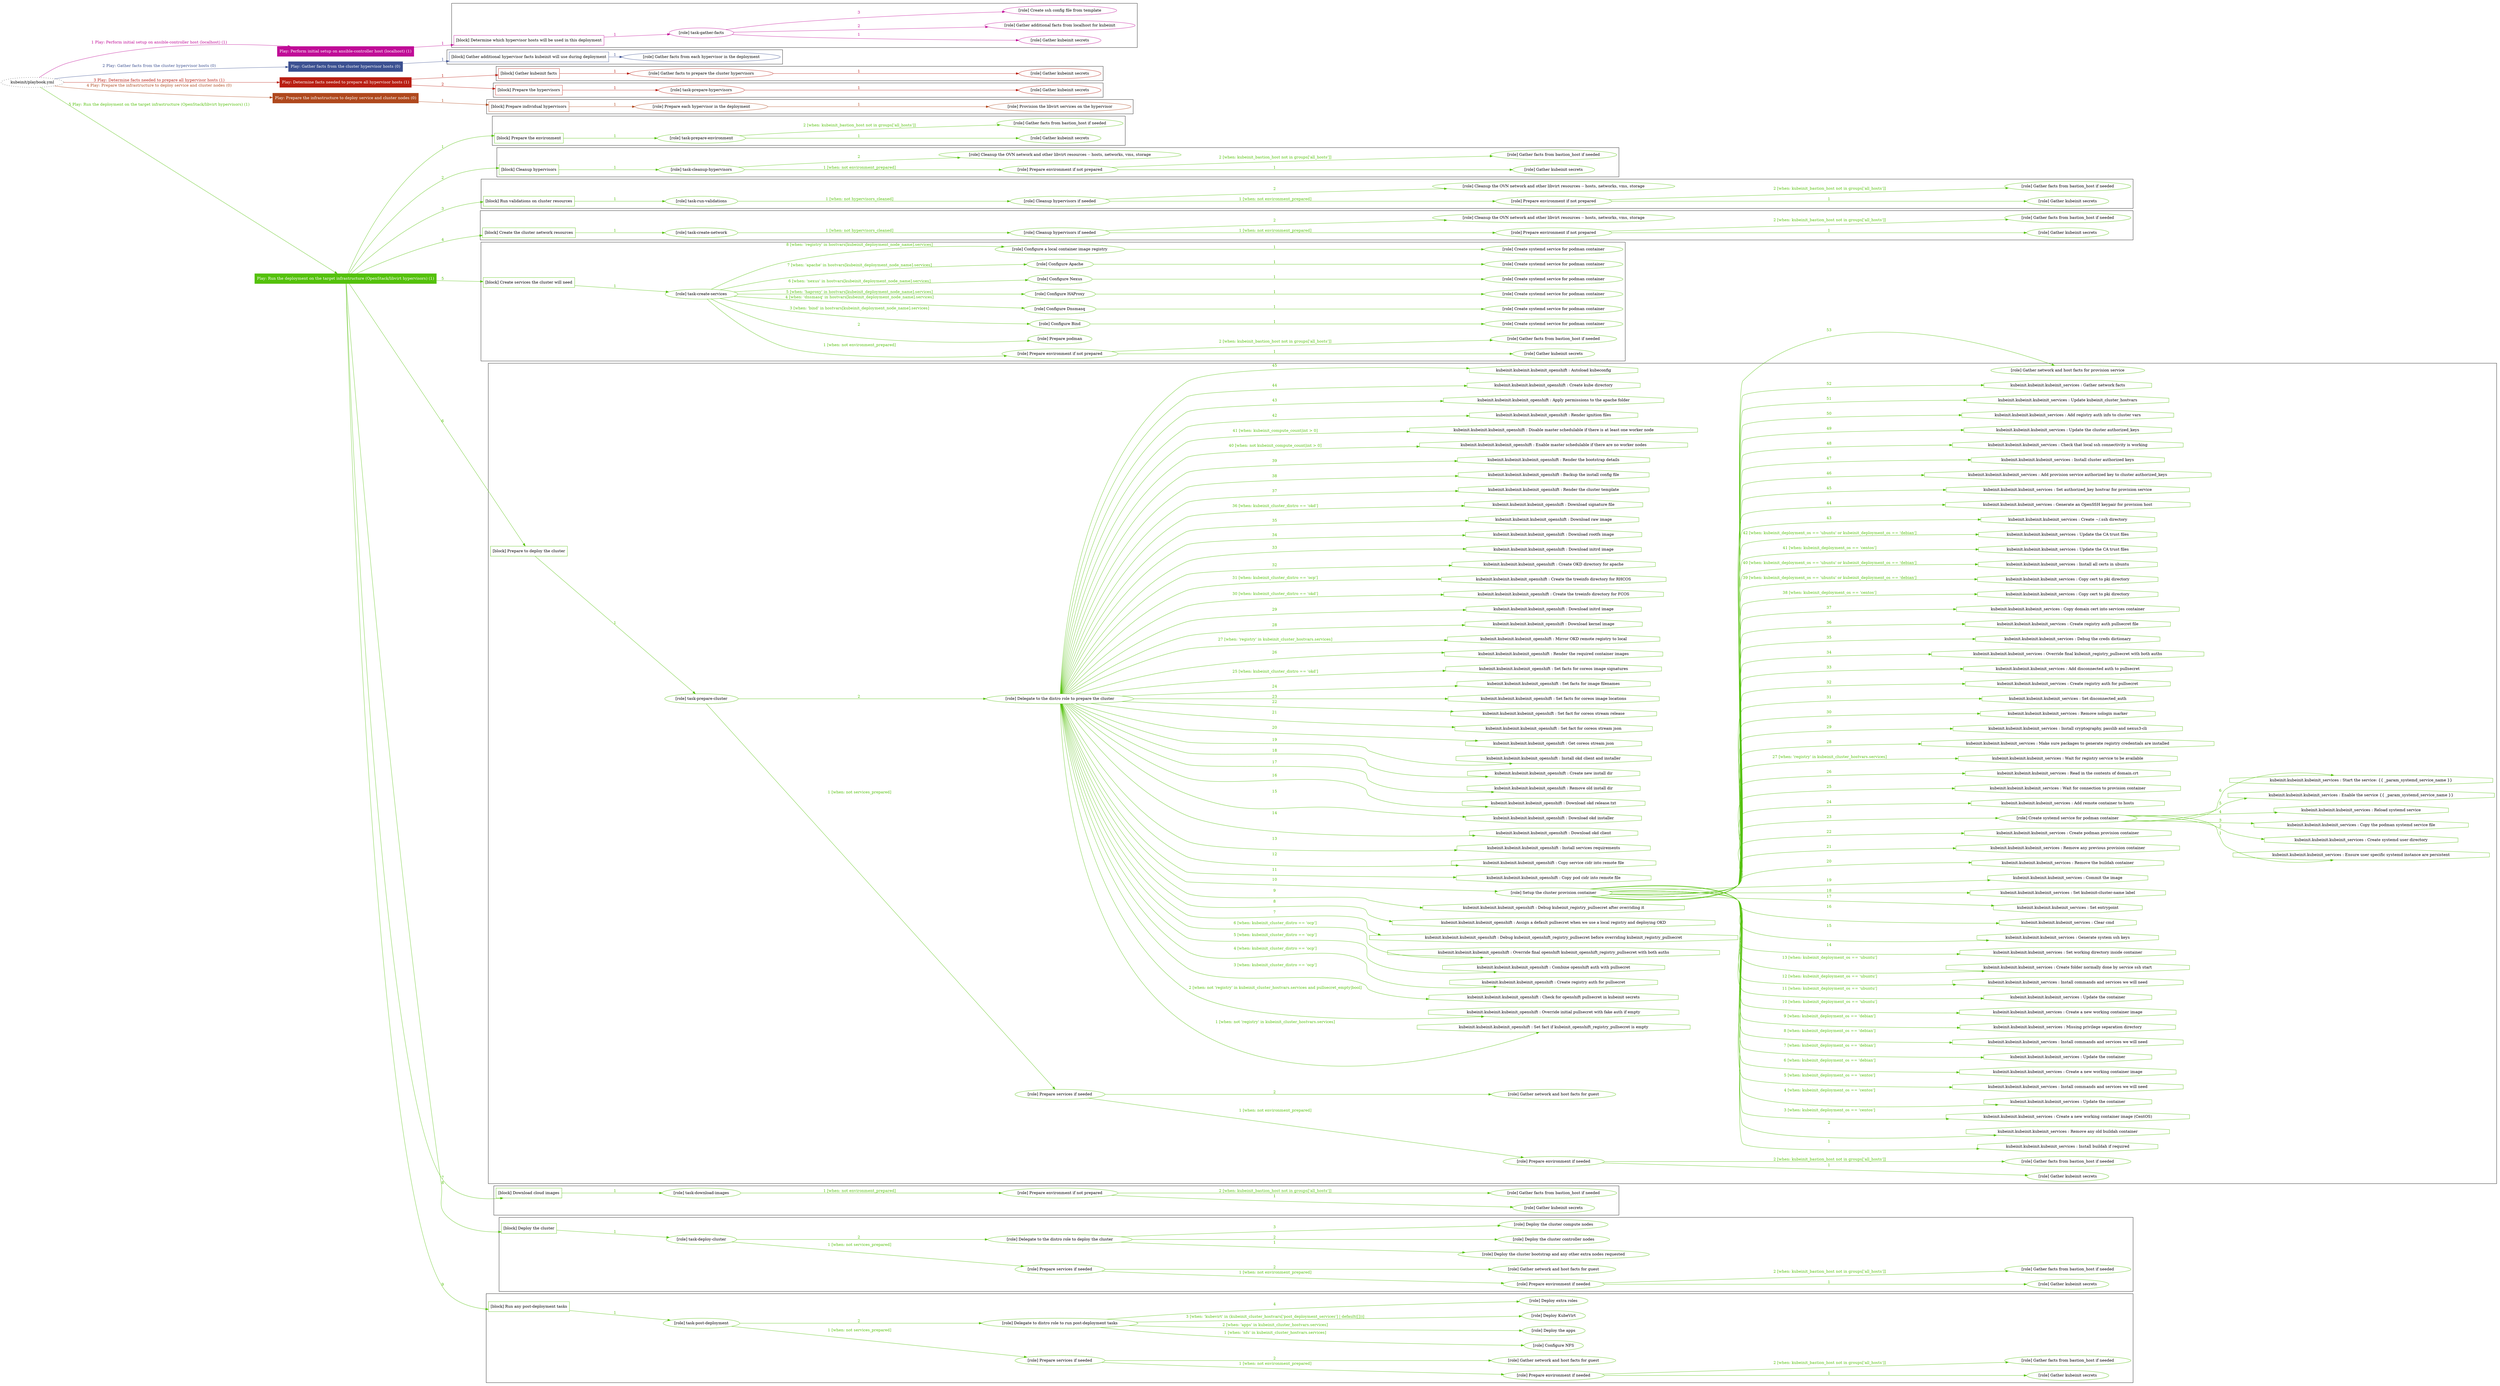digraph {
	graph [concentrate=true ordering=in rankdir=LR ratio=fill]
	edge [esep=5 sep=10]
	"kubeinit/playbook.yml" [URL="/home/runner/work/kubeinit/kubeinit/kubeinit/playbook.yml" id=playbook_0831b144 style=dotted]
	"kubeinit/playbook.yml" -> play_9c33aa3a [label="1 Play: Perform initial setup on ansible-controller host (localhost) (1)" color="#c00c97" fontcolor="#c00c97" id=edge_play_9c33aa3a labeltooltip="1 Play: Perform initial setup on ansible-controller host (localhost) (1)" tooltip="1 Play: Perform initial setup on ansible-controller host (localhost) (1)"]
	subgraph "Play: Perform initial setup on ansible-controller host (localhost) (1)" {
		play_9c33aa3a [label="Play: Perform initial setup on ansible-controller host (localhost) (1)" URL="/home/runner/work/kubeinit/kubeinit/kubeinit/playbook.yml" color="#c00c97" fontcolor="#ffffff" id=play_9c33aa3a shape=box style=filled tooltip=localhost]
		play_9c33aa3a -> block_6439958d [label=1 color="#c00c97" fontcolor="#c00c97" id=edge_block_6439958d labeltooltip=1 tooltip=1]
		subgraph cluster_block_6439958d {
			block_6439958d [label="[block] Determine which hypervisor hosts will be used in this deployment" URL="/home/runner/work/kubeinit/kubeinit/kubeinit/playbook.yml" color="#c00c97" id=block_6439958d labeltooltip="Determine which hypervisor hosts will be used in this deployment" shape=box tooltip="Determine which hypervisor hosts will be used in this deployment"]
			block_6439958d -> role_9e239cb7 [label="1 " color="#c00c97" fontcolor="#c00c97" id=edge_role_9e239cb7 labeltooltip="1 " tooltip="1 "]
			subgraph "task-gather-facts" {
				role_9e239cb7 [label="[role] task-gather-facts" URL="/home/runner/work/kubeinit/kubeinit/kubeinit/playbook.yml" color="#c00c97" id=role_9e239cb7 tooltip="task-gather-facts"]
				role_9e239cb7 -> role_0db924fb [label="1 " color="#c00c97" fontcolor="#c00c97" id=edge_role_0db924fb labeltooltip="1 " tooltip="1 "]
				subgraph "Gather kubeinit secrets" {
					role_0db924fb [label="[role] Gather kubeinit secrets" URL="/home/runner/.ansible/collections/ansible_collections/kubeinit/kubeinit/roles/kubeinit_prepare/tasks/build_hypervisors_group.yml" color="#c00c97" id=role_0db924fb tooltip="Gather kubeinit secrets"]
				}
				role_9e239cb7 -> role_e397fa15 [label="2 " color="#c00c97" fontcolor="#c00c97" id=edge_role_e397fa15 labeltooltip="2 " tooltip="2 "]
				subgraph "Gather additional facts from localhost for kubeinit" {
					role_e397fa15 [label="[role] Gather additional facts from localhost for kubeinit" URL="/home/runner/.ansible/collections/ansible_collections/kubeinit/kubeinit/roles/kubeinit_prepare/tasks/build_hypervisors_group.yml" color="#c00c97" id=role_e397fa15 tooltip="Gather additional facts from localhost for kubeinit"]
				}
				role_9e239cb7 -> role_e344f64a [label="3 " color="#c00c97" fontcolor="#c00c97" id=edge_role_e344f64a labeltooltip="3 " tooltip="3 "]
				subgraph "Create ssh config file from template" {
					role_e344f64a [label="[role] Create ssh config file from template" URL="/home/runner/.ansible/collections/ansible_collections/kubeinit/kubeinit/roles/kubeinit_prepare/tasks/build_hypervisors_group.yml" color="#c00c97" id=role_e344f64a tooltip="Create ssh config file from template"]
				}
			}
		}
	}
	"kubeinit/playbook.yml" -> play_15b4bd95 [label="2 Play: Gather facts from the cluster hypervisor hosts (0)" color="#3b5091" fontcolor="#3b5091" id=edge_play_15b4bd95 labeltooltip="2 Play: Gather facts from the cluster hypervisor hosts (0)" tooltip="2 Play: Gather facts from the cluster hypervisor hosts (0)"]
	subgraph "Play: Gather facts from the cluster hypervisor hosts (0)" {
		play_15b4bd95 [label="Play: Gather facts from the cluster hypervisor hosts (0)" URL="/home/runner/work/kubeinit/kubeinit/kubeinit/playbook.yml" color="#3b5091" fontcolor="#ffffff" id=play_15b4bd95 shape=box style=filled tooltip="Play: Gather facts from the cluster hypervisor hosts (0)"]
		play_15b4bd95 -> block_7df5d396 [label=1 color="#3b5091" fontcolor="#3b5091" id=edge_block_7df5d396 labeltooltip=1 tooltip=1]
		subgraph cluster_block_7df5d396 {
			block_7df5d396 [label="[block] Gather additional hypervisor facts kubeinit will use during deployment" URL="/home/runner/work/kubeinit/kubeinit/kubeinit/playbook.yml" color="#3b5091" id=block_7df5d396 labeltooltip="Gather additional hypervisor facts kubeinit will use during deployment" shape=box tooltip="Gather additional hypervisor facts kubeinit will use during deployment"]
			block_7df5d396 -> role_23ac10b1 [label="1 " color="#3b5091" fontcolor="#3b5091" id=edge_role_23ac10b1 labeltooltip="1 " tooltip="1 "]
			subgraph "Gather facts from each hypervisor in the deployment" {
				role_23ac10b1 [label="[role] Gather facts from each hypervisor in the deployment" URL="/home/runner/work/kubeinit/kubeinit/kubeinit/playbook.yml" color="#3b5091" id=role_23ac10b1 tooltip="Gather facts from each hypervisor in the deployment"]
			}
		}
	}
	"kubeinit/playbook.yml" -> play_69865ae5 [label="3 Play: Determine facts needed to prepare all hypervisor hosts (1)" color="#b91f13" fontcolor="#b91f13" id=edge_play_69865ae5 labeltooltip="3 Play: Determine facts needed to prepare all hypervisor hosts (1)" tooltip="3 Play: Determine facts needed to prepare all hypervisor hosts (1)"]
	subgraph "Play: Determine facts needed to prepare all hypervisor hosts (1)" {
		play_69865ae5 [label="Play: Determine facts needed to prepare all hypervisor hosts (1)" URL="/home/runner/work/kubeinit/kubeinit/kubeinit/playbook.yml" color="#b91f13" fontcolor="#ffffff" id=play_69865ae5 shape=box style=filled tooltip=localhost]
		play_69865ae5 -> block_d211b7fe [label=1 color="#b91f13" fontcolor="#b91f13" id=edge_block_d211b7fe labeltooltip=1 tooltip=1]
		subgraph cluster_block_d211b7fe {
			block_d211b7fe [label="[block] Gather kubeinit facts" URL="/home/runner/work/kubeinit/kubeinit/kubeinit/playbook.yml" color="#b91f13" id=block_d211b7fe labeltooltip="Gather kubeinit facts" shape=box tooltip="Gather kubeinit facts"]
			block_d211b7fe -> role_c578884f [label="1 " color="#b91f13" fontcolor="#b91f13" id=edge_role_c578884f labeltooltip="1 " tooltip="1 "]
			subgraph "Gather facts to prepare the cluster hypervisors" {
				role_c578884f [label="[role] Gather facts to prepare the cluster hypervisors" URL="/home/runner/work/kubeinit/kubeinit/kubeinit/playbook.yml" color="#b91f13" id=role_c578884f tooltip="Gather facts to prepare the cluster hypervisors"]
				role_c578884f -> role_3cec9d3e [label="1 " color="#b91f13" fontcolor="#b91f13" id=edge_role_3cec9d3e labeltooltip="1 " tooltip="1 "]
				subgraph "Gather kubeinit secrets" {
					role_3cec9d3e [label="[role] Gather kubeinit secrets" URL="/home/runner/.ansible/collections/ansible_collections/kubeinit/kubeinit/roles/kubeinit_prepare/tasks/gather_kubeinit_facts.yml" color="#b91f13" id=role_3cec9d3e tooltip="Gather kubeinit secrets"]
				}
			}
		}
		play_69865ae5 -> block_72fd4727 [label=2 color="#b91f13" fontcolor="#b91f13" id=edge_block_72fd4727 labeltooltip=2 tooltip=2]
		subgraph cluster_block_72fd4727 {
			block_72fd4727 [label="[block] Prepare the hypervisors" URL="/home/runner/work/kubeinit/kubeinit/kubeinit/playbook.yml" color="#b91f13" id=block_72fd4727 labeltooltip="Prepare the hypervisors" shape=box tooltip="Prepare the hypervisors"]
			block_72fd4727 -> role_83464e85 [label="1 " color="#b91f13" fontcolor="#b91f13" id=edge_role_83464e85 labeltooltip="1 " tooltip="1 "]
			subgraph "task-prepare-hypervisors" {
				role_83464e85 [label="[role] task-prepare-hypervisors" URL="/home/runner/work/kubeinit/kubeinit/kubeinit/playbook.yml" color="#b91f13" id=role_83464e85 tooltip="task-prepare-hypervisors"]
				role_83464e85 -> role_8710f205 [label="1 " color="#b91f13" fontcolor="#b91f13" id=edge_role_8710f205 labeltooltip="1 " tooltip="1 "]
				subgraph "Gather kubeinit secrets" {
					role_8710f205 [label="[role] Gather kubeinit secrets" URL="/home/runner/.ansible/collections/ansible_collections/kubeinit/kubeinit/roles/kubeinit_prepare/tasks/gather_kubeinit_facts.yml" color="#b91f13" id=role_8710f205 tooltip="Gather kubeinit secrets"]
				}
			}
		}
	}
	"kubeinit/playbook.yml" -> play_c8dbbc23 [label="4 Play: Prepare the infrastructure to deploy service and cluster nodes (0)" color="#af481d" fontcolor="#af481d" id=edge_play_c8dbbc23 labeltooltip="4 Play: Prepare the infrastructure to deploy service and cluster nodes (0)" tooltip="4 Play: Prepare the infrastructure to deploy service and cluster nodes (0)"]
	subgraph "Play: Prepare the infrastructure to deploy service and cluster nodes (0)" {
		play_c8dbbc23 [label="Play: Prepare the infrastructure to deploy service and cluster nodes (0)" URL="/home/runner/work/kubeinit/kubeinit/kubeinit/playbook.yml" color="#af481d" fontcolor="#ffffff" id=play_c8dbbc23 shape=box style=filled tooltip="Play: Prepare the infrastructure to deploy service and cluster nodes (0)"]
		play_c8dbbc23 -> block_86e998b9 [label=1 color="#af481d" fontcolor="#af481d" id=edge_block_86e998b9 labeltooltip=1 tooltip=1]
		subgraph cluster_block_86e998b9 {
			block_86e998b9 [label="[block] Prepare individual hypervisors" URL="/home/runner/work/kubeinit/kubeinit/kubeinit/playbook.yml" color="#af481d" id=block_86e998b9 labeltooltip="Prepare individual hypervisors" shape=box tooltip="Prepare individual hypervisors"]
			block_86e998b9 -> role_1bd505f8 [label="1 " color="#af481d" fontcolor="#af481d" id=edge_role_1bd505f8 labeltooltip="1 " tooltip="1 "]
			subgraph "Prepare each hypervisor in the deployment" {
				role_1bd505f8 [label="[role] Prepare each hypervisor in the deployment" URL="/home/runner/work/kubeinit/kubeinit/kubeinit/playbook.yml" color="#af481d" id=role_1bd505f8 tooltip="Prepare each hypervisor in the deployment"]
				role_1bd505f8 -> role_2a84449f [label="1 " color="#af481d" fontcolor="#af481d" id=edge_role_2a84449f labeltooltip="1 " tooltip="1 "]
				subgraph "Provision the libvirt services on the hypervisor" {
					role_2a84449f [label="[role] Provision the libvirt services on the hypervisor" URL="/home/runner/.ansible/collections/ansible_collections/kubeinit/kubeinit/roles/kubeinit_prepare/tasks/prepare_hypervisor.yml" color="#af481d" id=role_2a84449f tooltip="Provision the libvirt services on the hypervisor"]
				}
			}
		}
	}
	"kubeinit/playbook.yml" -> play_9e1e576c [label="5 Play: Run the deployment on the target infrastructure (OpenStack/libvirt hypervisors) (1)" color="#54c10b" fontcolor="#54c10b" id=edge_play_9e1e576c labeltooltip="5 Play: Run the deployment on the target infrastructure (OpenStack/libvirt hypervisors) (1)" tooltip="5 Play: Run the deployment on the target infrastructure (OpenStack/libvirt hypervisors) (1)"]
	subgraph "Play: Run the deployment on the target infrastructure (OpenStack/libvirt hypervisors) (1)" {
		play_9e1e576c [label="Play: Run the deployment on the target infrastructure (OpenStack/libvirt hypervisors) (1)" URL="/home/runner/work/kubeinit/kubeinit/kubeinit/playbook.yml" color="#54c10b" fontcolor="#ffffff" id=play_9e1e576c shape=box style=filled tooltip=localhost]
		play_9e1e576c -> block_1e87d870 [label=1 color="#54c10b" fontcolor="#54c10b" id=edge_block_1e87d870 labeltooltip=1 tooltip=1]
		subgraph cluster_block_1e87d870 {
			block_1e87d870 [label="[block] Prepare the environment" URL="/home/runner/work/kubeinit/kubeinit/kubeinit/playbook.yml" color="#54c10b" id=block_1e87d870 labeltooltip="Prepare the environment" shape=box tooltip="Prepare the environment"]
			block_1e87d870 -> role_941b5bc5 [label="1 " color="#54c10b" fontcolor="#54c10b" id=edge_role_941b5bc5 labeltooltip="1 " tooltip="1 "]
			subgraph "task-prepare-environment" {
				role_941b5bc5 [label="[role] task-prepare-environment" URL="/home/runner/work/kubeinit/kubeinit/kubeinit/playbook.yml" color="#54c10b" id=role_941b5bc5 tooltip="task-prepare-environment"]
				role_941b5bc5 -> role_f3ae4cbf [label="1 " color="#54c10b" fontcolor="#54c10b" id=edge_role_f3ae4cbf labeltooltip="1 " tooltip="1 "]
				subgraph "Gather kubeinit secrets" {
					role_f3ae4cbf [label="[role] Gather kubeinit secrets" URL="/home/runner/.ansible/collections/ansible_collections/kubeinit/kubeinit/roles/kubeinit_prepare/tasks/gather_kubeinit_facts.yml" color="#54c10b" id=role_f3ae4cbf tooltip="Gather kubeinit secrets"]
				}
				role_941b5bc5 -> role_6d616ba1 [label="2 [when: kubeinit_bastion_host not in groups['all_hosts']]" color="#54c10b" fontcolor="#54c10b" id=edge_role_6d616ba1 labeltooltip="2 [when: kubeinit_bastion_host not in groups['all_hosts']]" tooltip="2 [when: kubeinit_bastion_host not in groups['all_hosts']]"]
				subgraph "Gather facts from bastion_host if needed" {
					role_6d616ba1 [label="[role] Gather facts from bastion_host if needed" URL="/home/runner/.ansible/collections/ansible_collections/kubeinit/kubeinit/roles/kubeinit_prepare/tasks/main.yml" color="#54c10b" id=role_6d616ba1 tooltip="Gather facts from bastion_host if needed"]
				}
			}
		}
		play_9e1e576c -> block_51f4919d [label=2 color="#54c10b" fontcolor="#54c10b" id=edge_block_51f4919d labeltooltip=2 tooltip=2]
		subgraph cluster_block_51f4919d {
			block_51f4919d [label="[block] Cleanup hypervisors" URL="/home/runner/work/kubeinit/kubeinit/kubeinit/playbook.yml" color="#54c10b" id=block_51f4919d labeltooltip="Cleanup hypervisors" shape=box tooltip="Cleanup hypervisors"]
			block_51f4919d -> role_f3edeea4 [label="1 " color="#54c10b" fontcolor="#54c10b" id=edge_role_f3edeea4 labeltooltip="1 " tooltip="1 "]
			subgraph "task-cleanup-hypervisors" {
				role_f3edeea4 [label="[role] task-cleanup-hypervisors" URL="/home/runner/work/kubeinit/kubeinit/kubeinit/playbook.yml" color="#54c10b" id=role_f3edeea4 tooltip="task-cleanup-hypervisors"]
				role_f3edeea4 -> role_b77ca8c3 [label="1 [when: not environment_prepared]" color="#54c10b" fontcolor="#54c10b" id=edge_role_b77ca8c3 labeltooltip="1 [when: not environment_prepared]" tooltip="1 [when: not environment_prepared]"]
				subgraph "Prepare environment if not prepared" {
					role_b77ca8c3 [label="[role] Prepare environment if not prepared" URL="/home/runner/.ansible/collections/ansible_collections/kubeinit/kubeinit/roles/kubeinit_libvirt/tasks/cleanup_hypervisors.yml" color="#54c10b" id=role_b77ca8c3 tooltip="Prepare environment if not prepared"]
					role_b77ca8c3 -> role_cf4c475f [label="1 " color="#54c10b" fontcolor="#54c10b" id=edge_role_cf4c475f labeltooltip="1 " tooltip="1 "]
					subgraph "Gather kubeinit secrets" {
						role_cf4c475f [label="[role] Gather kubeinit secrets" URL="/home/runner/.ansible/collections/ansible_collections/kubeinit/kubeinit/roles/kubeinit_prepare/tasks/gather_kubeinit_facts.yml" color="#54c10b" id=role_cf4c475f tooltip="Gather kubeinit secrets"]
					}
					role_b77ca8c3 -> role_331537a5 [label="2 [when: kubeinit_bastion_host not in groups['all_hosts']]" color="#54c10b" fontcolor="#54c10b" id=edge_role_331537a5 labeltooltip="2 [when: kubeinit_bastion_host not in groups['all_hosts']]" tooltip="2 [when: kubeinit_bastion_host not in groups['all_hosts']]"]
					subgraph "Gather facts from bastion_host if needed" {
						role_331537a5 [label="[role] Gather facts from bastion_host if needed" URL="/home/runner/.ansible/collections/ansible_collections/kubeinit/kubeinit/roles/kubeinit_prepare/tasks/main.yml" color="#54c10b" id=role_331537a5 tooltip="Gather facts from bastion_host if needed"]
					}
				}
				role_f3edeea4 -> role_1a12a50d [label="2 " color="#54c10b" fontcolor="#54c10b" id=edge_role_1a12a50d labeltooltip="2 " tooltip="2 "]
				subgraph "Cleanup the OVN network and other libvirt resources -- hosts, networks, vms, storage" {
					role_1a12a50d [label="[role] Cleanup the OVN network and other libvirt resources -- hosts, networks, vms, storage" URL="/home/runner/.ansible/collections/ansible_collections/kubeinit/kubeinit/roles/kubeinit_libvirt/tasks/cleanup_hypervisors.yml" color="#54c10b" id=role_1a12a50d tooltip="Cleanup the OVN network and other libvirt resources -- hosts, networks, vms, storage"]
				}
			}
		}
		play_9e1e576c -> block_a50e2ea7 [label=3 color="#54c10b" fontcolor="#54c10b" id=edge_block_a50e2ea7 labeltooltip=3 tooltip=3]
		subgraph cluster_block_a50e2ea7 {
			block_a50e2ea7 [label="[block] Run validations on cluster resources" URL="/home/runner/work/kubeinit/kubeinit/kubeinit/playbook.yml" color="#54c10b" id=block_a50e2ea7 labeltooltip="Run validations on cluster resources" shape=box tooltip="Run validations on cluster resources"]
			block_a50e2ea7 -> role_0b986e43 [label="1 " color="#54c10b" fontcolor="#54c10b" id=edge_role_0b986e43 labeltooltip="1 " tooltip="1 "]
			subgraph "task-run-validations" {
				role_0b986e43 [label="[role] task-run-validations" URL="/home/runner/work/kubeinit/kubeinit/kubeinit/playbook.yml" color="#54c10b" id=role_0b986e43 tooltip="task-run-validations"]
				role_0b986e43 -> role_6ed57fed [label="1 [when: not hypervisors_cleaned]" color="#54c10b" fontcolor="#54c10b" id=edge_role_6ed57fed labeltooltip="1 [when: not hypervisors_cleaned]" tooltip="1 [when: not hypervisors_cleaned]"]
				subgraph "Cleanup hypervisors if needed" {
					role_6ed57fed [label="[role] Cleanup hypervisors if needed" URL="/home/runner/.ansible/collections/ansible_collections/kubeinit/kubeinit/roles/kubeinit_validations/tasks/main.yml" color="#54c10b" id=role_6ed57fed tooltip="Cleanup hypervisors if needed"]
					role_6ed57fed -> role_ad037371 [label="1 [when: not environment_prepared]" color="#54c10b" fontcolor="#54c10b" id=edge_role_ad037371 labeltooltip="1 [when: not environment_prepared]" tooltip="1 [when: not environment_prepared]"]
					subgraph "Prepare environment if not prepared" {
						role_ad037371 [label="[role] Prepare environment if not prepared" URL="/home/runner/.ansible/collections/ansible_collections/kubeinit/kubeinit/roles/kubeinit_libvirt/tasks/cleanup_hypervisors.yml" color="#54c10b" id=role_ad037371 tooltip="Prepare environment if not prepared"]
						role_ad037371 -> role_1d1bd23c [label="1 " color="#54c10b" fontcolor="#54c10b" id=edge_role_1d1bd23c labeltooltip="1 " tooltip="1 "]
						subgraph "Gather kubeinit secrets" {
							role_1d1bd23c [label="[role] Gather kubeinit secrets" URL="/home/runner/.ansible/collections/ansible_collections/kubeinit/kubeinit/roles/kubeinit_prepare/tasks/gather_kubeinit_facts.yml" color="#54c10b" id=role_1d1bd23c tooltip="Gather kubeinit secrets"]
						}
						role_ad037371 -> role_90c64b52 [label="2 [when: kubeinit_bastion_host not in groups['all_hosts']]" color="#54c10b" fontcolor="#54c10b" id=edge_role_90c64b52 labeltooltip="2 [when: kubeinit_bastion_host not in groups['all_hosts']]" tooltip="2 [when: kubeinit_bastion_host not in groups['all_hosts']]"]
						subgraph "Gather facts from bastion_host if needed" {
							role_90c64b52 [label="[role] Gather facts from bastion_host if needed" URL="/home/runner/.ansible/collections/ansible_collections/kubeinit/kubeinit/roles/kubeinit_prepare/tasks/main.yml" color="#54c10b" id=role_90c64b52 tooltip="Gather facts from bastion_host if needed"]
						}
					}
					role_6ed57fed -> role_49dd8533 [label="2 " color="#54c10b" fontcolor="#54c10b" id=edge_role_49dd8533 labeltooltip="2 " tooltip="2 "]
					subgraph "Cleanup the OVN network and other libvirt resources -- hosts, networks, vms, storage" {
						role_49dd8533 [label="[role] Cleanup the OVN network and other libvirt resources -- hosts, networks, vms, storage" URL="/home/runner/.ansible/collections/ansible_collections/kubeinit/kubeinit/roles/kubeinit_libvirt/tasks/cleanup_hypervisors.yml" color="#54c10b" id=role_49dd8533 tooltip="Cleanup the OVN network and other libvirt resources -- hosts, networks, vms, storage"]
					}
				}
			}
		}
		play_9e1e576c -> block_497e7686 [label=4 color="#54c10b" fontcolor="#54c10b" id=edge_block_497e7686 labeltooltip=4 tooltip=4]
		subgraph cluster_block_497e7686 {
			block_497e7686 [label="[block] Create the cluster network resources" URL="/home/runner/work/kubeinit/kubeinit/kubeinit/playbook.yml" color="#54c10b" id=block_497e7686 labeltooltip="Create the cluster network resources" shape=box tooltip="Create the cluster network resources"]
			block_497e7686 -> role_d4bcfb6b [label="1 " color="#54c10b" fontcolor="#54c10b" id=edge_role_d4bcfb6b labeltooltip="1 " tooltip="1 "]
			subgraph "task-create-network" {
				role_d4bcfb6b [label="[role] task-create-network" URL="/home/runner/work/kubeinit/kubeinit/kubeinit/playbook.yml" color="#54c10b" id=role_d4bcfb6b tooltip="task-create-network"]
				role_d4bcfb6b -> role_34d99180 [label="1 [when: not hypervisors_cleaned]" color="#54c10b" fontcolor="#54c10b" id=edge_role_34d99180 labeltooltip="1 [when: not hypervisors_cleaned]" tooltip="1 [when: not hypervisors_cleaned]"]
				subgraph "Cleanup hypervisors if needed" {
					role_34d99180 [label="[role] Cleanup hypervisors if needed" URL="/home/runner/.ansible/collections/ansible_collections/kubeinit/kubeinit/roles/kubeinit_libvirt/tasks/create_network.yml" color="#54c10b" id=role_34d99180 tooltip="Cleanup hypervisors if needed"]
					role_34d99180 -> role_b701dc04 [label="1 [when: not environment_prepared]" color="#54c10b" fontcolor="#54c10b" id=edge_role_b701dc04 labeltooltip="1 [when: not environment_prepared]" tooltip="1 [when: not environment_prepared]"]
					subgraph "Prepare environment if not prepared" {
						role_b701dc04 [label="[role] Prepare environment if not prepared" URL="/home/runner/.ansible/collections/ansible_collections/kubeinit/kubeinit/roles/kubeinit_libvirt/tasks/cleanup_hypervisors.yml" color="#54c10b" id=role_b701dc04 tooltip="Prepare environment if not prepared"]
						role_b701dc04 -> role_01fc31e6 [label="1 " color="#54c10b" fontcolor="#54c10b" id=edge_role_01fc31e6 labeltooltip="1 " tooltip="1 "]
						subgraph "Gather kubeinit secrets" {
							role_01fc31e6 [label="[role] Gather kubeinit secrets" URL="/home/runner/.ansible/collections/ansible_collections/kubeinit/kubeinit/roles/kubeinit_prepare/tasks/gather_kubeinit_facts.yml" color="#54c10b" id=role_01fc31e6 tooltip="Gather kubeinit secrets"]
						}
						role_b701dc04 -> role_3ec0f206 [label="2 [when: kubeinit_bastion_host not in groups['all_hosts']]" color="#54c10b" fontcolor="#54c10b" id=edge_role_3ec0f206 labeltooltip="2 [when: kubeinit_bastion_host not in groups['all_hosts']]" tooltip="2 [when: kubeinit_bastion_host not in groups['all_hosts']]"]
						subgraph "Gather facts from bastion_host if needed" {
							role_3ec0f206 [label="[role] Gather facts from bastion_host if needed" URL="/home/runner/.ansible/collections/ansible_collections/kubeinit/kubeinit/roles/kubeinit_prepare/tasks/main.yml" color="#54c10b" id=role_3ec0f206 tooltip="Gather facts from bastion_host if needed"]
						}
					}
					role_34d99180 -> role_501463b9 [label="2 " color="#54c10b" fontcolor="#54c10b" id=edge_role_501463b9 labeltooltip="2 " tooltip="2 "]
					subgraph "Cleanup the OVN network and other libvirt resources -- hosts, networks, vms, storage" {
						role_501463b9 [label="[role] Cleanup the OVN network and other libvirt resources -- hosts, networks, vms, storage" URL="/home/runner/.ansible/collections/ansible_collections/kubeinit/kubeinit/roles/kubeinit_libvirt/tasks/cleanup_hypervisors.yml" color="#54c10b" id=role_501463b9 tooltip="Cleanup the OVN network and other libvirt resources -- hosts, networks, vms, storage"]
					}
				}
			}
		}
		play_9e1e576c -> block_cb800c5b [label=5 color="#54c10b" fontcolor="#54c10b" id=edge_block_cb800c5b labeltooltip=5 tooltip=5]
		subgraph cluster_block_cb800c5b {
			block_cb800c5b [label="[block] Create services the cluster will need" URL="/home/runner/work/kubeinit/kubeinit/kubeinit/playbook.yml" color="#54c10b" id=block_cb800c5b labeltooltip="Create services the cluster will need" shape=box tooltip="Create services the cluster will need"]
			block_cb800c5b -> role_85073824 [label="1 " color="#54c10b" fontcolor="#54c10b" id=edge_role_85073824 labeltooltip="1 " tooltip="1 "]
			subgraph "task-create-services" {
				role_85073824 [label="[role] task-create-services" URL="/home/runner/work/kubeinit/kubeinit/kubeinit/playbook.yml" color="#54c10b" id=role_85073824 tooltip="task-create-services"]
				role_85073824 -> role_79e57fd6 [label="1 [when: not environment_prepared]" color="#54c10b" fontcolor="#54c10b" id=edge_role_79e57fd6 labeltooltip="1 [when: not environment_prepared]" tooltip="1 [when: not environment_prepared]"]
				subgraph "Prepare environment if not prepared" {
					role_79e57fd6 [label="[role] Prepare environment if not prepared" URL="/home/runner/.ansible/collections/ansible_collections/kubeinit/kubeinit/roles/kubeinit_services/tasks/main.yml" color="#54c10b" id=role_79e57fd6 tooltip="Prepare environment if not prepared"]
					role_79e57fd6 -> role_87c39964 [label="1 " color="#54c10b" fontcolor="#54c10b" id=edge_role_87c39964 labeltooltip="1 " tooltip="1 "]
					subgraph "Gather kubeinit secrets" {
						role_87c39964 [label="[role] Gather kubeinit secrets" URL="/home/runner/.ansible/collections/ansible_collections/kubeinit/kubeinit/roles/kubeinit_prepare/tasks/gather_kubeinit_facts.yml" color="#54c10b" id=role_87c39964 tooltip="Gather kubeinit secrets"]
					}
					role_79e57fd6 -> role_a49d1c6b [label="2 [when: kubeinit_bastion_host not in groups['all_hosts']]" color="#54c10b" fontcolor="#54c10b" id=edge_role_a49d1c6b labeltooltip="2 [when: kubeinit_bastion_host not in groups['all_hosts']]" tooltip="2 [when: kubeinit_bastion_host not in groups['all_hosts']]"]
					subgraph "Gather facts from bastion_host if needed" {
						role_a49d1c6b [label="[role] Gather facts from bastion_host if needed" URL="/home/runner/.ansible/collections/ansible_collections/kubeinit/kubeinit/roles/kubeinit_prepare/tasks/main.yml" color="#54c10b" id=role_a49d1c6b tooltip="Gather facts from bastion_host if needed"]
					}
				}
				role_85073824 -> role_806188ca [label="2 " color="#54c10b" fontcolor="#54c10b" id=edge_role_806188ca labeltooltip="2 " tooltip="2 "]
				subgraph "Prepare podman" {
					role_806188ca [label="[role] Prepare podman" URL="/home/runner/.ansible/collections/ansible_collections/kubeinit/kubeinit/roles/kubeinit_services/tasks/00_create_service_pod.yml" color="#54c10b" id=role_806188ca tooltip="Prepare podman"]
				}
				role_85073824 -> role_10e9430f [label="3 [when: 'bind' in hostvars[kubeinit_deployment_node_name].services]" color="#54c10b" fontcolor="#54c10b" id=edge_role_10e9430f labeltooltip="3 [when: 'bind' in hostvars[kubeinit_deployment_node_name].services]" tooltip="3 [when: 'bind' in hostvars[kubeinit_deployment_node_name].services]"]
				subgraph "Configure Bind" {
					role_10e9430f [label="[role] Configure Bind" URL="/home/runner/.ansible/collections/ansible_collections/kubeinit/kubeinit/roles/kubeinit_services/tasks/start_services_containers.yml" color="#54c10b" id=role_10e9430f tooltip="Configure Bind"]
					role_10e9430f -> role_d4553594 [label="1 " color="#54c10b" fontcolor="#54c10b" id=edge_role_d4553594 labeltooltip="1 " tooltip="1 "]
					subgraph "Create systemd service for podman container" {
						role_d4553594 [label="[role] Create systemd service for podman container" URL="/home/runner/.ansible/collections/ansible_collections/kubeinit/kubeinit/roles/kubeinit_bind/tasks/main.yml" color="#54c10b" id=role_d4553594 tooltip="Create systemd service for podman container"]
					}
				}
				role_85073824 -> role_bd0636e4 [label="4 [when: 'dnsmasq' in hostvars[kubeinit_deployment_node_name].services]" color="#54c10b" fontcolor="#54c10b" id=edge_role_bd0636e4 labeltooltip="4 [when: 'dnsmasq' in hostvars[kubeinit_deployment_node_name].services]" tooltip="4 [when: 'dnsmasq' in hostvars[kubeinit_deployment_node_name].services]"]
				subgraph "Configure Dnsmasq" {
					role_bd0636e4 [label="[role] Configure Dnsmasq" URL="/home/runner/.ansible/collections/ansible_collections/kubeinit/kubeinit/roles/kubeinit_services/tasks/start_services_containers.yml" color="#54c10b" id=role_bd0636e4 tooltip="Configure Dnsmasq"]
					role_bd0636e4 -> role_8a62e045 [label="1 " color="#54c10b" fontcolor="#54c10b" id=edge_role_8a62e045 labeltooltip="1 " tooltip="1 "]
					subgraph "Create systemd service for podman container" {
						role_8a62e045 [label="[role] Create systemd service for podman container" URL="/home/runner/.ansible/collections/ansible_collections/kubeinit/kubeinit/roles/kubeinit_dnsmasq/tasks/main.yml" color="#54c10b" id=role_8a62e045 tooltip="Create systemd service for podman container"]
					}
				}
				role_85073824 -> role_254fbd9c [label="5 [when: 'haproxy' in hostvars[kubeinit_deployment_node_name].services]" color="#54c10b" fontcolor="#54c10b" id=edge_role_254fbd9c labeltooltip="5 [when: 'haproxy' in hostvars[kubeinit_deployment_node_name].services]" tooltip="5 [when: 'haproxy' in hostvars[kubeinit_deployment_node_name].services]"]
				subgraph "Configure HAProxy" {
					role_254fbd9c [label="[role] Configure HAProxy" URL="/home/runner/.ansible/collections/ansible_collections/kubeinit/kubeinit/roles/kubeinit_services/tasks/start_services_containers.yml" color="#54c10b" id=role_254fbd9c tooltip="Configure HAProxy"]
					role_254fbd9c -> role_e3b14731 [label="1 " color="#54c10b" fontcolor="#54c10b" id=edge_role_e3b14731 labeltooltip="1 " tooltip="1 "]
					subgraph "Create systemd service for podman container" {
						role_e3b14731 [label="[role] Create systemd service for podman container" URL="/home/runner/.ansible/collections/ansible_collections/kubeinit/kubeinit/roles/kubeinit_haproxy/tasks/main.yml" color="#54c10b" id=role_e3b14731 tooltip="Create systemd service for podman container"]
					}
				}
				role_85073824 -> role_7a27a7c3 [label="6 [when: 'nexus' in hostvars[kubeinit_deployment_node_name].services]" color="#54c10b" fontcolor="#54c10b" id=edge_role_7a27a7c3 labeltooltip="6 [when: 'nexus' in hostvars[kubeinit_deployment_node_name].services]" tooltip="6 [when: 'nexus' in hostvars[kubeinit_deployment_node_name].services]"]
				subgraph "Configure Nexus" {
					role_7a27a7c3 [label="[role] Configure Nexus" URL="/home/runner/.ansible/collections/ansible_collections/kubeinit/kubeinit/roles/kubeinit_services/tasks/start_services_containers.yml" color="#54c10b" id=role_7a27a7c3 tooltip="Configure Nexus"]
					role_7a27a7c3 -> role_886a8502 [label="1 " color="#54c10b" fontcolor="#54c10b" id=edge_role_886a8502 labeltooltip="1 " tooltip="1 "]
					subgraph "Create systemd service for podman container" {
						role_886a8502 [label="[role] Create systemd service for podman container" URL="/home/runner/.ansible/collections/ansible_collections/kubeinit/kubeinit/roles/kubeinit_nexus/tasks/main.yml" color="#54c10b" id=role_886a8502 tooltip="Create systemd service for podman container"]
					}
				}
				role_85073824 -> role_efb320d5 [label="7 [when: 'apache' in hostvars[kubeinit_deployment_node_name].services]" color="#54c10b" fontcolor="#54c10b" id=edge_role_efb320d5 labeltooltip="7 [when: 'apache' in hostvars[kubeinit_deployment_node_name].services]" tooltip="7 [when: 'apache' in hostvars[kubeinit_deployment_node_name].services]"]
				subgraph "Configure Apache" {
					role_efb320d5 [label="[role] Configure Apache" URL="/home/runner/.ansible/collections/ansible_collections/kubeinit/kubeinit/roles/kubeinit_services/tasks/start_services_containers.yml" color="#54c10b" id=role_efb320d5 tooltip="Configure Apache"]
					role_efb320d5 -> role_b9c3fefe [label="1 " color="#54c10b" fontcolor="#54c10b" id=edge_role_b9c3fefe labeltooltip="1 " tooltip="1 "]
					subgraph "Create systemd service for podman container" {
						role_b9c3fefe [label="[role] Create systemd service for podman container" URL="/home/runner/.ansible/collections/ansible_collections/kubeinit/kubeinit/roles/kubeinit_apache/tasks/main.yml" color="#54c10b" id=role_b9c3fefe tooltip="Create systemd service for podman container"]
					}
				}
				role_85073824 -> role_33912235 [label="8 [when: 'registry' in hostvars[kubeinit_deployment_node_name].services]" color="#54c10b" fontcolor="#54c10b" id=edge_role_33912235 labeltooltip="8 [when: 'registry' in hostvars[kubeinit_deployment_node_name].services]" tooltip="8 [when: 'registry' in hostvars[kubeinit_deployment_node_name].services]"]
				subgraph "Configure a local container image registry" {
					role_33912235 [label="[role] Configure a local container image registry" URL="/home/runner/.ansible/collections/ansible_collections/kubeinit/kubeinit/roles/kubeinit_services/tasks/start_services_containers.yml" color="#54c10b" id=role_33912235 tooltip="Configure a local container image registry"]
					role_33912235 -> role_fe1a4ed0 [label="1 " color="#54c10b" fontcolor="#54c10b" id=edge_role_fe1a4ed0 labeltooltip="1 " tooltip="1 "]
					subgraph "Create systemd service for podman container" {
						role_fe1a4ed0 [label="[role] Create systemd service for podman container" URL="/home/runner/.ansible/collections/ansible_collections/kubeinit/kubeinit/roles/kubeinit_registry/tasks/main.yml" color="#54c10b" id=role_fe1a4ed0 tooltip="Create systemd service for podman container"]
					}
				}
			}
		}
		play_9e1e576c -> block_9254eb2a [label=6 color="#54c10b" fontcolor="#54c10b" id=edge_block_9254eb2a labeltooltip=6 tooltip=6]
		subgraph cluster_block_9254eb2a {
			block_9254eb2a [label="[block] Prepare to deploy the cluster" URL="/home/runner/work/kubeinit/kubeinit/kubeinit/playbook.yml" color="#54c10b" id=block_9254eb2a labeltooltip="Prepare to deploy the cluster" shape=box tooltip="Prepare to deploy the cluster"]
			block_9254eb2a -> role_1185e368 [label="1 " color="#54c10b" fontcolor="#54c10b" id=edge_role_1185e368 labeltooltip="1 " tooltip="1 "]
			subgraph "task-prepare-cluster" {
				role_1185e368 [label="[role] task-prepare-cluster" URL="/home/runner/work/kubeinit/kubeinit/kubeinit/playbook.yml" color="#54c10b" id=role_1185e368 tooltip="task-prepare-cluster"]
				role_1185e368 -> role_45fccd52 [label="1 [when: not services_prepared]" color="#54c10b" fontcolor="#54c10b" id=edge_role_45fccd52 labeltooltip="1 [when: not services_prepared]" tooltip="1 [when: not services_prepared]"]
				subgraph "Prepare services if needed" {
					role_45fccd52 [label="[role] Prepare services if needed" URL="/home/runner/.ansible/collections/ansible_collections/kubeinit/kubeinit/roles/kubeinit_prepare/tasks/prepare_cluster.yml" color="#54c10b" id=role_45fccd52 tooltip="Prepare services if needed"]
					role_45fccd52 -> role_9bf4b5ff [label="1 [when: not environment_prepared]" color="#54c10b" fontcolor="#54c10b" id=edge_role_9bf4b5ff labeltooltip="1 [when: not environment_prepared]" tooltip="1 [when: not environment_prepared]"]
					subgraph "Prepare environment if needed" {
						role_9bf4b5ff [label="[role] Prepare environment if needed" URL="/home/runner/.ansible/collections/ansible_collections/kubeinit/kubeinit/roles/kubeinit_services/tasks/prepare_services.yml" color="#54c10b" id=role_9bf4b5ff tooltip="Prepare environment if needed"]
						role_9bf4b5ff -> role_235c5b1c [label="1 " color="#54c10b" fontcolor="#54c10b" id=edge_role_235c5b1c labeltooltip="1 " tooltip="1 "]
						subgraph "Gather kubeinit secrets" {
							role_235c5b1c [label="[role] Gather kubeinit secrets" URL="/home/runner/.ansible/collections/ansible_collections/kubeinit/kubeinit/roles/kubeinit_prepare/tasks/gather_kubeinit_facts.yml" color="#54c10b" id=role_235c5b1c tooltip="Gather kubeinit secrets"]
						}
						role_9bf4b5ff -> role_1f66db69 [label="2 [when: kubeinit_bastion_host not in groups['all_hosts']]" color="#54c10b" fontcolor="#54c10b" id=edge_role_1f66db69 labeltooltip="2 [when: kubeinit_bastion_host not in groups['all_hosts']]" tooltip="2 [when: kubeinit_bastion_host not in groups['all_hosts']]"]
						subgraph "Gather facts from bastion_host if needed" {
							role_1f66db69 [label="[role] Gather facts from bastion_host if needed" URL="/home/runner/.ansible/collections/ansible_collections/kubeinit/kubeinit/roles/kubeinit_prepare/tasks/main.yml" color="#54c10b" id=role_1f66db69 tooltip="Gather facts from bastion_host if needed"]
						}
					}
					role_45fccd52 -> role_18918733 [label="2 " color="#54c10b" fontcolor="#54c10b" id=edge_role_18918733 labeltooltip="2 " tooltip="2 "]
					subgraph "Gather network and host facts for guest" {
						role_18918733 [label="[role] Gather network and host facts for guest" URL="/home/runner/.ansible/collections/ansible_collections/kubeinit/kubeinit/roles/kubeinit_services/tasks/prepare_services.yml" color="#54c10b" id=role_18918733 tooltip="Gather network and host facts for guest"]
					}
				}
				role_1185e368 -> role_c2c8077b [label="2 " color="#54c10b" fontcolor="#54c10b" id=edge_role_c2c8077b labeltooltip="2 " tooltip="2 "]
				subgraph "Delegate to the distro role to prepare the cluster" {
					role_c2c8077b [label="[role] Delegate to the distro role to prepare the cluster" URL="/home/runner/.ansible/collections/ansible_collections/kubeinit/kubeinit/roles/kubeinit_prepare/tasks/prepare_cluster.yml" color="#54c10b" id=role_c2c8077b tooltip="Delegate to the distro role to prepare the cluster"]
					task_4f743a33 [label="kubeinit.kubeinit.kubeinit_openshift : Set fact if kubeinit_openshift_registry_pullsecret is empty" URL="/home/runner/.ansible/collections/ansible_collections/kubeinit/kubeinit/roles/kubeinit_openshift/tasks/prepare_cluster.yml" color="#54c10b" id=task_4f743a33 shape=octagon tooltip="kubeinit.kubeinit.kubeinit_openshift : Set fact if kubeinit_openshift_registry_pullsecret is empty"]
					role_c2c8077b -> task_4f743a33 [label="1 [when: not 'registry' in kubeinit_cluster_hostvars.services]" color="#54c10b" fontcolor="#54c10b" id=edge_task_4f743a33 labeltooltip="1 [when: not 'registry' in kubeinit_cluster_hostvars.services]" tooltip="1 [when: not 'registry' in kubeinit_cluster_hostvars.services]"]
					task_17a5da72 [label="kubeinit.kubeinit.kubeinit_openshift : Override initial pullsecret with fake auth if empty" URL="/home/runner/.ansible/collections/ansible_collections/kubeinit/kubeinit/roles/kubeinit_openshift/tasks/prepare_cluster.yml" color="#54c10b" id=task_17a5da72 shape=octagon tooltip="kubeinit.kubeinit.kubeinit_openshift : Override initial pullsecret with fake auth if empty"]
					role_c2c8077b -> task_17a5da72 [label="2 [when: not 'registry' in kubeinit_cluster_hostvars.services and pullsecret_empty|bool]" color="#54c10b" fontcolor="#54c10b" id=edge_task_17a5da72 labeltooltip="2 [when: not 'registry' in kubeinit_cluster_hostvars.services and pullsecret_empty|bool]" tooltip="2 [when: not 'registry' in kubeinit_cluster_hostvars.services and pullsecret_empty|bool]"]
					task_4aa87413 [label="kubeinit.kubeinit.kubeinit_openshift : Check for openshift pullsecret in kubeinit secrets" URL="/home/runner/.ansible/collections/ansible_collections/kubeinit/kubeinit/roles/kubeinit_openshift/tasks/prepare_cluster.yml" color="#54c10b" id=task_4aa87413 shape=octagon tooltip="kubeinit.kubeinit.kubeinit_openshift : Check for openshift pullsecret in kubeinit secrets"]
					role_c2c8077b -> task_4aa87413 [label="3 [when: kubeinit_cluster_distro == 'ocp']" color="#54c10b" fontcolor="#54c10b" id=edge_task_4aa87413 labeltooltip="3 [when: kubeinit_cluster_distro == 'ocp']" tooltip="3 [when: kubeinit_cluster_distro == 'ocp']"]
					task_e22f57f3 [label="kubeinit.kubeinit.kubeinit_openshift : Create registry auth for pullsecret" URL="/home/runner/.ansible/collections/ansible_collections/kubeinit/kubeinit/roles/kubeinit_openshift/tasks/prepare_cluster.yml" color="#54c10b" id=task_e22f57f3 shape=octagon tooltip="kubeinit.kubeinit.kubeinit_openshift : Create registry auth for pullsecret"]
					role_c2c8077b -> task_e22f57f3 [label="4 [when: kubeinit_cluster_distro == 'ocp']" color="#54c10b" fontcolor="#54c10b" id=edge_task_e22f57f3 labeltooltip="4 [when: kubeinit_cluster_distro == 'ocp']" tooltip="4 [when: kubeinit_cluster_distro == 'ocp']"]
					task_1d002846 [label="kubeinit.kubeinit.kubeinit_openshift : Combine openshift auth with pullsecret" URL="/home/runner/.ansible/collections/ansible_collections/kubeinit/kubeinit/roles/kubeinit_openshift/tasks/prepare_cluster.yml" color="#54c10b" id=task_1d002846 shape=octagon tooltip="kubeinit.kubeinit.kubeinit_openshift : Combine openshift auth with pullsecret"]
					role_c2c8077b -> task_1d002846 [label="5 [when: kubeinit_cluster_distro == 'ocp']" color="#54c10b" fontcolor="#54c10b" id=edge_task_1d002846 labeltooltip="5 [when: kubeinit_cluster_distro == 'ocp']" tooltip="5 [when: kubeinit_cluster_distro == 'ocp']"]
					task_46f83da8 [label="kubeinit.kubeinit.kubeinit_openshift : Override final openshift kubeinit_openshift_registry_pullsecret with both auths" URL="/home/runner/.ansible/collections/ansible_collections/kubeinit/kubeinit/roles/kubeinit_openshift/tasks/prepare_cluster.yml" color="#54c10b" id=task_46f83da8 shape=octagon tooltip="kubeinit.kubeinit.kubeinit_openshift : Override final openshift kubeinit_openshift_registry_pullsecret with both auths"]
					role_c2c8077b -> task_46f83da8 [label="6 [when: kubeinit_cluster_distro == 'ocp']" color="#54c10b" fontcolor="#54c10b" id=edge_task_46f83da8 labeltooltip="6 [when: kubeinit_cluster_distro == 'ocp']" tooltip="6 [when: kubeinit_cluster_distro == 'ocp']"]
					task_01a81a07 [label="kubeinit.kubeinit.kubeinit_openshift : Debug kubeinit_openshift_registry_pullsecret before overriding kubeinit_registry_pullsecret" URL="/home/runner/.ansible/collections/ansible_collections/kubeinit/kubeinit/roles/kubeinit_openshift/tasks/prepare_cluster.yml" color="#54c10b" id=task_01a81a07 shape=octagon tooltip="kubeinit.kubeinit.kubeinit_openshift : Debug kubeinit_openshift_registry_pullsecret before overriding kubeinit_registry_pullsecret"]
					role_c2c8077b -> task_01a81a07 [label="7 " color="#54c10b" fontcolor="#54c10b" id=edge_task_01a81a07 labeltooltip="7 " tooltip="7 "]
					task_7e424cc9 [label="kubeinit.kubeinit.kubeinit_openshift : Assign a default pullsecret when we use a local registry and deploying OKD" URL="/home/runner/.ansible/collections/ansible_collections/kubeinit/kubeinit/roles/kubeinit_openshift/tasks/prepare_cluster.yml" color="#54c10b" id=task_7e424cc9 shape=octagon tooltip="kubeinit.kubeinit.kubeinit_openshift : Assign a default pullsecret when we use a local registry and deploying OKD"]
					role_c2c8077b -> task_7e424cc9 [label="8 " color="#54c10b" fontcolor="#54c10b" id=edge_task_7e424cc9 labeltooltip="8 " tooltip="8 "]
					task_d094046e [label="kubeinit.kubeinit.kubeinit_openshift : Debug kubeinit_registry_pullsecret after overriding it" URL="/home/runner/.ansible/collections/ansible_collections/kubeinit/kubeinit/roles/kubeinit_openshift/tasks/prepare_cluster.yml" color="#54c10b" id=task_d094046e shape=octagon tooltip="kubeinit.kubeinit.kubeinit_openshift : Debug kubeinit_registry_pullsecret after overriding it"]
					role_c2c8077b -> task_d094046e [label="9 " color="#54c10b" fontcolor="#54c10b" id=edge_task_d094046e labeltooltip="9 " tooltip="9 "]
					role_c2c8077b -> role_c85f96c5 [label="10 " color="#54c10b" fontcolor="#54c10b" id=edge_role_c85f96c5 labeltooltip="10 " tooltip="10 "]
					subgraph "Setup the cluster provision container" {
						role_c85f96c5 [label="[role] Setup the cluster provision container" URL="/home/runner/.ansible/collections/ansible_collections/kubeinit/kubeinit/roles/kubeinit_openshift/tasks/prepare_cluster.yml" color="#54c10b" id=role_c85f96c5 tooltip="Setup the cluster provision container"]
						task_f11987b4 [label="kubeinit.kubeinit.kubeinit_services : Install buildah if required" URL="/home/runner/.ansible/collections/ansible_collections/kubeinit/kubeinit/roles/kubeinit_services/tasks/create_provision_container.yml" color="#54c10b" id=task_f11987b4 shape=octagon tooltip="kubeinit.kubeinit.kubeinit_services : Install buildah if required"]
						role_c85f96c5 -> task_f11987b4 [label="1 " color="#54c10b" fontcolor="#54c10b" id=edge_task_f11987b4 labeltooltip="1 " tooltip="1 "]
						task_084cd939 [label="kubeinit.kubeinit.kubeinit_services : Remove any old buildah container" URL="/home/runner/.ansible/collections/ansible_collections/kubeinit/kubeinit/roles/kubeinit_services/tasks/create_provision_container.yml" color="#54c10b" id=task_084cd939 shape=octagon tooltip="kubeinit.kubeinit.kubeinit_services : Remove any old buildah container"]
						role_c85f96c5 -> task_084cd939 [label="2 " color="#54c10b" fontcolor="#54c10b" id=edge_task_084cd939 labeltooltip="2 " tooltip="2 "]
						task_8ec7b13f [label="kubeinit.kubeinit.kubeinit_services : Create a new working container image (CentOS)" URL="/home/runner/.ansible/collections/ansible_collections/kubeinit/kubeinit/roles/kubeinit_services/tasks/create_provision_container.yml" color="#54c10b" id=task_8ec7b13f shape=octagon tooltip="kubeinit.kubeinit.kubeinit_services : Create a new working container image (CentOS)"]
						role_c85f96c5 -> task_8ec7b13f [label="3 [when: kubeinit_deployment_os == 'centos']" color="#54c10b" fontcolor="#54c10b" id=edge_task_8ec7b13f labeltooltip="3 [when: kubeinit_deployment_os == 'centos']" tooltip="3 [when: kubeinit_deployment_os == 'centos']"]
						task_11def6e1 [label="kubeinit.kubeinit.kubeinit_services : Update the container" URL="/home/runner/.ansible/collections/ansible_collections/kubeinit/kubeinit/roles/kubeinit_services/tasks/create_provision_container.yml" color="#54c10b" id=task_11def6e1 shape=octagon tooltip="kubeinit.kubeinit.kubeinit_services : Update the container"]
						role_c85f96c5 -> task_11def6e1 [label="4 [when: kubeinit_deployment_os == 'centos']" color="#54c10b" fontcolor="#54c10b" id=edge_task_11def6e1 labeltooltip="4 [when: kubeinit_deployment_os == 'centos']" tooltip="4 [when: kubeinit_deployment_os == 'centos']"]
						task_6f33a8c2 [label="kubeinit.kubeinit.kubeinit_services : Install commands and services we will need" URL="/home/runner/.ansible/collections/ansible_collections/kubeinit/kubeinit/roles/kubeinit_services/tasks/create_provision_container.yml" color="#54c10b" id=task_6f33a8c2 shape=octagon tooltip="kubeinit.kubeinit.kubeinit_services : Install commands and services we will need"]
						role_c85f96c5 -> task_6f33a8c2 [label="5 [when: kubeinit_deployment_os == 'centos']" color="#54c10b" fontcolor="#54c10b" id=edge_task_6f33a8c2 labeltooltip="5 [when: kubeinit_deployment_os == 'centos']" tooltip="5 [when: kubeinit_deployment_os == 'centos']"]
						task_f2ebad47 [label="kubeinit.kubeinit.kubeinit_services : Create a new working container image" URL="/home/runner/.ansible/collections/ansible_collections/kubeinit/kubeinit/roles/kubeinit_services/tasks/create_provision_container.yml" color="#54c10b" id=task_f2ebad47 shape=octagon tooltip="kubeinit.kubeinit.kubeinit_services : Create a new working container image"]
						role_c85f96c5 -> task_f2ebad47 [label="6 [when: kubeinit_deployment_os == 'debian']" color="#54c10b" fontcolor="#54c10b" id=edge_task_f2ebad47 labeltooltip="6 [when: kubeinit_deployment_os == 'debian']" tooltip="6 [when: kubeinit_deployment_os == 'debian']"]
						task_e5d80075 [label="kubeinit.kubeinit.kubeinit_services : Update the container" URL="/home/runner/.ansible/collections/ansible_collections/kubeinit/kubeinit/roles/kubeinit_services/tasks/create_provision_container.yml" color="#54c10b" id=task_e5d80075 shape=octagon tooltip="kubeinit.kubeinit.kubeinit_services : Update the container"]
						role_c85f96c5 -> task_e5d80075 [label="7 [when: kubeinit_deployment_os == 'debian']" color="#54c10b" fontcolor="#54c10b" id=edge_task_e5d80075 labeltooltip="7 [when: kubeinit_deployment_os == 'debian']" tooltip="7 [when: kubeinit_deployment_os == 'debian']"]
						task_c5353996 [label="kubeinit.kubeinit.kubeinit_services : Install commands and services we will need" URL="/home/runner/.ansible/collections/ansible_collections/kubeinit/kubeinit/roles/kubeinit_services/tasks/create_provision_container.yml" color="#54c10b" id=task_c5353996 shape=octagon tooltip="kubeinit.kubeinit.kubeinit_services : Install commands and services we will need"]
						role_c85f96c5 -> task_c5353996 [label="8 [when: kubeinit_deployment_os == 'debian']" color="#54c10b" fontcolor="#54c10b" id=edge_task_c5353996 labeltooltip="8 [when: kubeinit_deployment_os == 'debian']" tooltip="8 [when: kubeinit_deployment_os == 'debian']"]
						task_9e7c6796 [label="kubeinit.kubeinit.kubeinit_services : Missing privilege separation directory" URL="/home/runner/.ansible/collections/ansible_collections/kubeinit/kubeinit/roles/kubeinit_services/tasks/create_provision_container.yml" color="#54c10b" id=task_9e7c6796 shape=octagon tooltip="kubeinit.kubeinit.kubeinit_services : Missing privilege separation directory"]
						role_c85f96c5 -> task_9e7c6796 [label="9 [when: kubeinit_deployment_os == 'debian']" color="#54c10b" fontcolor="#54c10b" id=edge_task_9e7c6796 labeltooltip="9 [when: kubeinit_deployment_os == 'debian']" tooltip="9 [when: kubeinit_deployment_os == 'debian']"]
						task_5c30a1c4 [label="kubeinit.kubeinit.kubeinit_services : Create a new working container image" URL="/home/runner/.ansible/collections/ansible_collections/kubeinit/kubeinit/roles/kubeinit_services/tasks/create_provision_container.yml" color="#54c10b" id=task_5c30a1c4 shape=octagon tooltip="kubeinit.kubeinit.kubeinit_services : Create a new working container image"]
						role_c85f96c5 -> task_5c30a1c4 [label="10 [when: kubeinit_deployment_os == 'ubuntu']" color="#54c10b" fontcolor="#54c10b" id=edge_task_5c30a1c4 labeltooltip="10 [when: kubeinit_deployment_os == 'ubuntu']" tooltip="10 [when: kubeinit_deployment_os == 'ubuntu']"]
						task_0dc1ee10 [label="kubeinit.kubeinit.kubeinit_services : Update the container" URL="/home/runner/.ansible/collections/ansible_collections/kubeinit/kubeinit/roles/kubeinit_services/tasks/create_provision_container.yml" color="#54c10b" id=task_0dc1ee10 shape=octagon tooltip="kubeinit.kubeinit.kubeinit_services : Update the container"]
						role_c85f96c5 -> task_0dc1ee10 [label="11 [when: kubeinit_deployment_os == 'ubuntu']" color="#54c10b" fontcolor="#54c10b" id=edge_task_0dc1ee10 labeltooltip="11 [when: kubeinit_deployment_os == 'ubuntu']" tooltip="11 [when: kubeinit_deployment_os == 'ubuntu']"]
						task_7442aaf2 [label="kubeinit.kubeinit.kubeinit_services : Install commands and services we will need" URL="/home/runner/.ansible/collections/ansible_collections/kubeinit/kubeinit/roles/kubeinit_services/tasks/create_provision_container.yml" color="#54c10b" id=task_7442aaf2 shape=octagon tooltip="kubeinit.kubeinit.kubeinit_services : Install commands and services we will need"]
						role_c85f96c5 -> task_7442aaf2 [label="12 [when: kubeinit_deployment_os == 'ubuntu']" color="#54c10b" fontcolor="#54c10b" id=edge_task_7442aaf2 labeltooltip="12 [when: kubeinit_deployment_os == 'ubuntu']" tooltip="12 [when: kubeinit_deployment_os == 'ubuntu']"]
						task_41029e40 [label="kubeinit.kubeinit.kubeinit_services : Create folder normally done by service ssh start" URL="/home/runner/.ansible/collections/ansible_collections/kubeinit/kubeinit/roles/kubeinit_services/tasks/create_provision_container.yml" color="#54c10b" id=task_41029e40 shape=octagon tooltip="kubeinit.kubeinit.kubeinit_services : Create folder normally done by service ssh start"]
						role_c85f96c5 -> task_41029e40 [label="13 [when: kubeinit_deployment_os == 'ubuntu']" color="#54c10b" fontcolor="#54c10b" id=edge_task_41029e40 labeltooltip="13 [when: kubeinit_deployment_os == 'ubuntu']" tooltip="13 [when: kubeinit_deployment_os == 'ubuntu']"]
						task_b5955478 [label="kubeinit.kubeinit.kubeinit_services : Set working directory inside container" URL="/home/runner/.ansible/collections/ansible_collections/kubeinit/kubeinit/roles/kubeinit_services/tasks/create_provision_container.yml" color="#54c10b" id=task_b5955478 shape=octagon tooltip="kubeinit.kubeinit.kubeinit_services : Set working directory inside container"]
						role_c85f96c5 -> task_b5955478 [label="14 " color="#54c10b" fontcolor="#54c10b" id=edge_task_b5955478 labeltooltip="14 " tooltip="14 "]
						task_fa2eb624 [label="kubeinit.kubeinit.kubeinit_services : Generate system ssh keys" URL="/home/runner/.ansible/collections/ansible_collections/kubeinit/kubeinit/roles/kubeinit_services/tasks/create_provision_container.yml" color="#54c10b" id=task_fa2eb624 shape=octagon tooltip="kubeinit.kubeinit.kubeinit_services : Generate system ssh keys"]
						role_c85f96c5 -> task_fa2eb624 [label="15 " color="#54c10b" fontcolor="#54c10b" id=edge_task_fa2eb624 labeltooltip="15 " tooltip="15 "]
						task_a90139c4 [label="kubeinit.kubeinit.kubeinit_services : Clear cmd" URL="/home/runner/.ansible/collections/ansible_collections/kubeinit/kubeinit/roles/kubeinit_services/tasks/create_provision_container.yml" color="#54c10b" id=task_a90139c4 shape=octagon tooltip="kubeinit.kubeinit.kubeinit_services : Clear cmd"]
						role_c85f96c5 -> task_a90139c4 [label="16 " color="#54c10b" fontcolor="#54c10b" id=edge_task_a90139c4 labeltooltip="16 " tooltip="16 "]
						task_d7a9b158 [label="kubeinit.kubeinit.kubeinit_services : Set entrypoint" URL="/home/runner/.ansible/collections/ansible_collections/kubeinit/kubeinit/roles/kubeinit_services/tasks/create_provision_container.yml" color="#54c10b" id=task_d7a9b158 shape=octagon tooltip="kubeinit.kubeinit.kubeinit_services : Set entrypoint"]
						role_c85f96c5 -> task_d7a9b158 [label="17 " color="#54c10b" fontcolor="#54c10b" id=edge_task_d7a9b158 labeltooltip="17 " tooltip="17 "]
						task_932ac665 [label="kubeinit.kubeinit.kubeinit_services : Set kubeinit-cluster-name label" URL="/home/runner/.ansible/collections/ansible_collections/kubeinit/kubeinit/roles/kubeinit_services/tasks/create_provision_container.yml" color="#54c10b" id=task_932ac665 shape=octagon tooltip="kubeinit.kubeinit.kubeinit_services : Set kubeinit-cluster-name label"]
						role_c85f96c5 -> task_932ac665 [label="18 " color="#54c10b" fontcolor="#54c10b" id=edge_task_932ac665 labeltooltip="18 " tooltip="18 "]
						task_d40fe617 [label="kubeinit.kubeinit.kubeinit_services : Commit the image" URL="/home/runner/.ansible/collections/ansible_collections/kubeinit/kubeinit/roles/kubeinit_services/tasks/create_provision_container.yml" color="#54c10b" id=task_d40fe617 shape=octagon tooltip="kubeinit.kubeinit.kubeinit_services : Commit the image"]
						role_c85f96c5 -> task_d40fe617 [label="19 " color="#54c10b" fontcolor="#54c10b" id=edge_task_d40fe617 labeltooltip="19 " tooltip="19 "]
						task_3485c928 [label="kubeinit.kubeinit.kubeinit_services : Remove the buildah container" URL="/home/runner/.ansible/collections/ansible_collections/kubeinit/kubeinit/roles/kubeinit_services/tasks/create_provision_container.yml" color="#54c10b" id=task_3485c928 shape=octagon tooltip="kubeinit.kubeinit.kubeinit_services : Remove the buildah container"]
						role_c85f96c5 -> task_3485c928 [label="20 " color="#54c10b" fontcolor="#54c10b" id=edge_task_3485c928 labeltooltip="20 " tooltip="20 "]
						task_9ea6d57c [label="kubeinit.kubeinit.kubeinit_services : Remove any previous provision container" URL="/home/runner/.ansible/collections/ansible_collections/kubeinit/kubeinit/roles/kubeinit_services/tasks/create_provision_container.yml" color="#54c10b" id=task_9ea6d57c shape=octagon tooltip="kubeinit.kubeinit.kubeinit_services : Remove any previous provision container"]
						role_c85f96c5 -> task_9ea6d57c [label="21 " color="#54c10b" fontcolor="#54c10b" id=edge_task_9ea6d57c labeltooltip="21 " tooltip="21 "]
						task_549ec0e8 [label="kubeinit.kubeinit.kubeinit_services : Create podman provision container" URL="/home/runner/.ansible/collections/ansible_collections/kubeinit/kubeinit/roles/kubeinit_services/tasks/create_provision_container.yml" color="#54c10b" id=task_549ec0e8 shape=octagon tooltip="kubeinit.kubeinit.kubeinit_services : Create podman provision container"]
						role_c85f96c5 -> task_549ec0e8 [label="22 " color="#54c10b" fontcolor="#54c10b" id=edge_task_549ec0e8 labeltooltip="22 " tooltip="22 "]
						role_c85f96c5 -> role_06c47e51 [label="23 " color="#54c10b" fontcolor="#54c10b" id=edge_role_06c47e51 labeltooltip="23 " tooltip="23 "]
						subgraph "Create systemd service for podman container" {
							role_06c47e51 [label="[role] Create systemd service for podman container" URL="/home/runner/.ansible/collections/ansible_collections/kubeinit/kubeinit/roles/kubeinit_services/tasks/create_provision_container.yml" color="#54c10b" id=role_06c47e51 tooltip="Create systemd service for podman container"]
							task_fa18a673 [label="kubeinit.kubeinit.kubeinit_services : Ensure user specific systemd instance are persistent" URL="/home/runner/.ansible/collections/ansible_collections/kubeinit/kubeinit/roles/kubeinit_services/tasks/create_managed_service.yml" color="#54c10b" id=task_fa18a673 shape=octagon tooltip="kubeinit.kubeinit.kubeinit_services : Ensure user specific systemd instance are persistent"]
							role_06c47e51 -> task_fa18a673 [label="1 " color="#54c10b" fontcolor="#54c10b" id=edge_task_fa18a673 labeltooltip="1 " tooltip="1 "]
							task_6360dac9 [label="kubeinit.kubeinit.kubeinit_services : Create systemd user directory" URL="/home/runner/.ansible/collections/ansible_collections/kubeinit/kubeinit/roles/kubeinit_services/tasks/create_managed_service.yml" color="#54c10b" id=task_6360dac9 shape=octagon tooltip="kubeinit.kubeinit.kubeinit_services : Create systemd user directory"]
							role_06c47e51 -> task_6360dac9 [label="2 " color="#54c10b" fontcolor="#54c10b" id=edge_task_6360dac9 labeltooltip="2 " tooltip="2 "]
							task_7597a282 [label="kubeinit.kubeinit.kubeinit_services : Copy the podman systemd service file" URL="/home/runner/.ansible/collections/ansible_collections/kubeinit/kubeinit/roles/kubeinit_services/tasks/create_managed_service.yml" color="#54c10b" id=task_7597a282 shape=octagon tooltip="kubeinit.kubeinit.kubeinit_services : Copy the podman systemd service file"]
							role_06c47e51 -> task_7597a282 [label="3 " color="#54c10b" fontcolor="#54c10b" id=edge_task_7597a282 labeltooltip="3 " tooltip="3 "]
							task_8f8cbaee [label="kubeinit.kubeinit.kubeinit_services : Reload systemd service" URL="/home/runner/.ansible/collections/ansible_collections/kubeinit/kubeinit/roles/kubeinit_services/tasks/create_managed_service.yml" color="#54c10b" id=task_8f8cbaee shape=octagon tooltip="kubeinit.kubeinit.kubeinit_services : Reload systemd service"]
							role_06c47e51 -> task_8f8cbaee [label="4 " color="#54c10b" fontcolor="#54c10b" id=edge_task_8f8cbaee labeltooltip="4 " tooltip="4 "]
							task_885462b1 [label="kubeinit.kubeinit.kubeinit_services : Enable the service {{ _param_systemd_service_name }}" URL="/home/runner/.ansible/collections/ansible_collections/kubeinit/kubeinit/roles/kubeinit_services/tasks/create_managed_service.yml" color="#54c10b" id=task_885462b1 shape=octagon tooltip="kubeinit.kubeinit.kubeinit_services : Enable the service {{ _param_systemd_service_name }}"]
							role_06c47e51 -> task_885462b1 [label="5 " color="#54c10b" fontcolor="#54c10b" id=edge_task_885462b1 labeltooltip="5 " tooltip="5 "]
							task_c328db6e [label="kubeinit.kubeinit.kubeinit_services : Start the service: {{ _param_systemd_service_name }}" URL="/home/runner/.ansible/collections/ansible_collections/kubeinit/kubeinit/roles/kubeinit_services/tasks/create_managed_service.yml" color="#54c10b" id=task_c328db6e shape=octagon tooltip="kubeinit.kubeinit.kubeinit_services : Start the service: {{ _param_systemd_service_name }}"]
							role_06c47e51 -> task_c328db6e [label="6 " color="#54c10b" fontcolor="#54c10b" id=edge_task_c328db6e labeltooltip="6 " tooltip="6 "]
						}
						task_586daf15 [label="kubeinit.kubeinit.kubeinit_services : Add remote container to hosts" URL="/home/runner/.ansible/collections/ansible_collections/kubeinit/kubeinit/roles/kubeinit_services/tasks/create_provision_container.yml" color="#54c10b" id=task_586daf15 shape=octagon tooltip="kubeinit.kubeinit.kubeinit_services : Add remote container to hosts"]
						role_c85f96c5 -> task_586daf15 [label="24 " color="#54c10b" fontcolor="#54c10b" id=edge_task_586daf15 labeltooltip="24 " tooltip="24 "]
						task_56341a3a [label="kubeinit.kubeinit.kubeinit_services : Wait for connection to provision container" URL="/home/runner/.ansible/collections/ansible_collections/kubeinit/kubeinit/roles/kubeinit_services/tasks/create_provision_container.yml" color="#54c10b" id=task_56341a3a shape=octagon tooltip="kubeinit.kubeinit.kubeinit_services : Wait for connection to provision container"]
						role_c85f96c5 -> task_56341a3a [label="25 " color="#54c10b" fontcolor="#54c10b" id=edge_task_56341a3a labeltooltip="25 " tooltip="25 "]
						task_8e1df2c9 [label="kubeinit.kubeinit.kubeinit_services : Read in the contents of domain.crt" URL="/home/runner/.ansible/collections/ansible_collections/kubeinit/kubeinit/roles/kubeinit_services/tasks/create_provision_container.yml" color="#54c10b" id=task_8e1df2c9 shape=octagon tooltip="kubeinit.kubeinit.kubeinit_services : Read in the contents of domain.crt"]
						role_c85f96c5 -> task_8e1df2c9 [label="26 " color="#54c10b" fontcolor="#54c10b" id=edge_task_8e1df2c9 labeltooltip="26 " tooltip="26 "]
						task_a76bb8d5 [label="kubeinit.kubeinit.kubeinit_services : Wait for registry service to be available" URL="/home/runner/.ansible/collections/ansible_collections/kubeinit/kubeinit/roles/kubeinit_services/tasks/create_provision_container.yml" color="#54c10b" id=task_a76bb8d5 shape=octagon tooltip="kubeinit.kubeinit.kubeinit_services : Wait for registry service to be available"]
						role_c85f96c5 -> task_a76bb8d5 [label="27 [when: 'registry' in kubeinit_cluster_hostvars.services]" color="#54c10b" fontcolor="#54c10b" id=edge_task_a76bb8d5 labeltooltip="27 [when: 'registry' in kubeinit_cluster_hostvars.services]" tooltip="27 [when: 'registry' in kubeinit_cluster_hostvars.services]"]
						task_1b63d1a1 [label="kubeinit.kubeinit.kubeinit_services : Make sure packages to generate registry credentials are installed" URL="/home/runner/.ansible/collections/ansible_collections/kubeinit/kubeinit/roles/kubeinit_services/tasks/create_provision_container.yml" color="#54c10b" id=task_1b63d1a1 shape=octagon tooltip="kubeinit.kubeinit.kubeinit_services : Make sure packages to generate registry credentials are installed"]
						role_c85f96c5 -> task_1b63d1a1 [label="28 " color="#54c10b" fontcolor="#54c10b" id=edge_task_1b63d1a1 labeltooltip="28 " tooltip="28 "]
						task_28a15005 [label="kubeinit.kubeinit.kubeinit_services : Install cryptography, passlib and nexus3-cli" URL="/home/runner/.ansible/collections/ansible_collections/kubeinit/kubeinit/roles/kubeinit_services/tasks/create_provision_container.yml" color="#54c10b" id=task_28a15005 shape=octagon tooltip="kubeinit.kubeinit.kubeinit_services : Install cryptography, passlib and nexus3-cli"]
						role_c85f96c5 -> task_28a15005 [label="29 " color="#54c10b" fontcolor="#54c10b" id=edge_task_28a15005 labeltooltip="29 " tooltip="29 "]
						task_0096a17e [label="kubeinit.kubeinit.kubeinit_services : Remove nologin marker" URL="/home/runner/.ansible/collections/ansible_collections/kubeinit/kubeinit/roles/kubeinit_services/tasks/create_provision_container.yml" color="#54c10b" id=task_0096a17e shape=octagon tooltip="kubeinit.kubeinit.kubeinit_services : Remove nologin marker"]
						role_c85f96c5 -> task_0096a17e [label="30 " color="#54c10b" fontcolor="#54c10b" id=edge_task_0096a17e labeltooltip="30 " tooltip="30 "]
						task_c697488a [label="kubeinit.kubeinit.kubeinit_services : Set disconnected_auth" URL="/home/runner/.ansible/collections/ansible_collections/kubeinit/kubeinit/roles/kubeinit_services/tasks/create_provision_container.yml" color="#54c10b" id=task_c697488a shape=octagon tooltip="kubeinit.kubeinit.kubeinit_services : Set disconnected_auth"]
						role_c85f96c5 -> task_c697488a [label="31 " color="#54c10b" fontcolor="#54c10b" id=edge_task_c697488a labeltooltip="31 " tooltip="31 "]
						task_8bb73c85 [label="kubeinit.kubeinit.kubeinit_services : Create registry auth for pullsecret" URL="/home/runner/.ansible/collections/ansible_collections/kubeinit/kubeinit/roles/kubeinit_services/tasks/create_provision_container.yml" color="#54c10b" id=task_8bb73c85 shape=octagon tooltip="kubeinit.kubeinit.kubeinit_services : Create registry auth for pullsecret"]
						role_c85f96c5 -> task_8bb73c85 [label="32 " color="#54c10b" fontcolor="#54c10b" id=edge_task_8bb73c85 labeltooltip="32 " tooltip="32 "]
						task_5c5b0c04 [label="kubeinit.kubeinit.kubeinit_services : Add disconnected auth to pullsecret" URL="/home/runner/.ansible/collections/ansible_collections/kubeinit/kubeinit/roles/kubeinit_services/tasks/create_provision_container.yml" color="#54c10b" id=task_5c5b0c04 shape=octagon tooltip="kubeinit.kubeinit.kubeinit_services : Add disconnected auth to pullsecret"]
						role_c85f96c5 -> task_5c5b0c04 [label="33 " color="#54c10b" fontcolor="#54c10b" id=edge_task_5c5b0c04 labeltooltip="33 " tooltip="33 "]
						task_8855d4e4 [label="kubeinit.kubeinit.kubeinit_services : Override final kubeinit_registry_pullsecret with both auths" URL="/home/runner/.ansible/collections/ansible_collections/kubeinit/kubeinit/roles/kubeinit_services/tasks/create_provision_container.yml" color="#54c10b" id=task_8855d4e4 shape=octagon tooltip="kubeinit.kubeinit.kubeinit_services : Override final kubeinit_registry_pullsecret with both auths"]
						role_c85f96c5 -> task_8855d4e4 [label="34 " color="#54c10b" fontcolor="#54c10b" id=edge_task_8855d4e4 labeltooltip="34 " tooltip="34 "]
						task_0fc86d8d [label="kubeinit.kubeinit.kubeinit_services : Debug the creds dictionary" URL="/home/runner/.ansible/collections/ansible_collections/kubeinit/kubeinit/roles/kubeinit_services/tasks/create_provision_container.yml" color="#54c10b" id=task_0fc86d8d shape=octagon tooltip="kubeinit.kubeinit.kubeinit_services : Debug the creds dictionary"]
						role_c85f96c5 -> task_0fc86d8d [label="35 " color="#54c10b" fontcolor="#54c10b" id=edge_task_0fc86d8d labeltooltip="35 " tooltip="35 "]
						task_0e2ac64e [label="kubeinit.kubeinit.kubeinit_services : Create registry auth pullsecret file" URL="/home/runner/.ansible/collections/ansible_collections/kubeinit/kubeinit/roles/kubeinit_services/tasks/create_provision_container.yml" color="#54c10b" id=task_0e2ac64e shape=octagon tooltip="kubeinit.kubeinit.kubeinit_services : Create registry auth pullsecret file"]
						role_c85f96c5 -> task_0e2ac64e [label="36 " color="#54c10b" fontcolor="#54c10b" id=edge_task_0e2ac64e labeltooltip="36 " tooltip="36 "]
						task_530594dd [label="kubeinit.kubeinit.kubeinit_services : Copy domain cert into services container" URL="/home/runner/.ansible/collections/ansible_collections/kubeinit/kubeinit/roles/kubeinit_services/tasks/create_provision_container.yml" color="#54c10b" id=task_530594dd shape=octagon tooltip="kubeinit.kubeinit.kubeinit_services : Copy domain cert into services container"]
						role_c85f96c5 -> task_530594dd [label="37 " color="#54c10b" fontcolor="#54c10b" id=edge_task_530594dd labeltooltip="37 " tooltip="37 "]
						task_3dc69635 [label="kubeinit.kubeinit.kubeinit_services : Copy cert to pki directory" URL="/home/runner/.ansible/collections/ansible_collections/kubeinit/kubeinit/roles/kubeinit_services/tasks/create_provision_container.yml" color="#54c10b" id=task_3dc69635 shape=octagon tooltip="kubeinit.kubeinit.kubeinit_services : Copy cert to pki directory"]
						role_c85f96c5 -> task_3dc69635 [label="38 [when: kubeinit_deployment_os == 'centos']" color="#54c10b" fontcolor="#54c10b" id=edge_task_3dc69635 labeltooltip="38 [when: kubeinit_deployment_os == 'centos']" tooltip="38 [when: kubeinit_deployment_os == 'centos']"]
						task_f0c1ddef [label="kubeinit.kubeinit.kubeinit_services : Copy cert to pki directory" URL="/home/runner/.ansible/collections/ansible_collections/kubeinit/kubeinit/roles/kubeinit_services/tasks/create_provision_container.yml" color="#54c10b" id=task_f0c1ddef shape=octagon tooltip="kubeinit.kubeinit.kubeinit_services : Copy cert to pki directory"]
						role_c85f96c5 -> task_f0c1ddef [label="39 [when: kubeinit_deployment_os == 'ubuntu' or kubeinit_deployment_os == 'debian']" color="#54c10b" fontcolor="#54c10b" id=edge_task_f0c1ddef labeltooltip="39 [when: kubeinit_deployment_os == 'ubuntu' or kubeinit_deployment_os == 'debian']" tooltip="39 [when: kubeinit_deployment_os == 'ubuntu' or kubeinit_deployment_os == 'debian']"]
						task_038ea3b0 [label="kubeinit.kubeinit.kubeinit_services : Install all certs in ubuntu" URL="/home/runner/.ansible/collections/ansible_collections/kubeinit/kubeinit/roles/kubeinit_services/tasks/create_provision_container.yml" color="#54c10b" id=task_038ea3b0 shape=octagon tooltip="kubeinit.kubeinit.kubeinit_services : Install all certs in ubuntu"]
						role_c85f96c5 -> task_038ea3b0 [label="40 [when: kubeinit_deployment_os == 'ubuntu' or kubeinit_deployment_os == 'debian']" color="#54c10b" fontcolor="#54c10b" id=edge_task_038ea3b0 labeltooltip="40 [when: kubeinit_deployment_os == 'ubuntu' or kubeinit_deployment_os == 'debian']" tooltip="40 [when: kubeinit_deployment_os == 'ubuntu' or kubeinit_deployment_os == 'debian']"]
						task_6930ed1c [label="kubeinit.kubeinit.kubeinit_services : Update the CA trust files" URL="/home/runner/.ansible/collections/ansible_collections/kubeinit/kubeinit/roles/kubeinit_services/tasks/create_provision_container.yml" color="#54c10b" id=task_6930ed1c shape=octagon tooltip="kubeinit.kubeinit.kubeinit_services : Update the CA trust files"]
						role_c85f96c5 -> task_6930ed1c [label="41 [when: kubeinit_deployment_os == 'centos']" color="#54c10b" fontcolor="#54c10b" id=edge_task_6930ed1c labeltooltip="41 [when: kubeinit_deployment_os == 'centos']" tooltip="41 [when: kubeinit_deployment_os == 'centos']"]
						task_fac22953 [label="kubeinit.kubeinit.kubeinit_services : Update the CA trust files" URL="/home/runner/.ansible/collections/ansible_collections/kubeinit/kubeinit/roles/kubeinit_services/tasks/create_provision_container.yml" color="#54c10b" id=task_fac22953 shape=octagon tooltip="kubeinit.kubeinit.kubeinit_services : Update the CA trust files"]
						role_c85f96c5 -> task_fac22953 [label="42 [when: kubeinit_deployment_os == 'ubuntu' or kubeinit_deployment_os == 'debian']" color="#54c10b" fontcolor="#54c10b" id=edge_task_fac22953 labeltooltip="42 [when: kubeinit_deployment_os == 'ubuntu' or kubeinit_deployment_os == 'debian']" tooltip="42 [when: kubeinit_deployment_os == 'ubuntu' or kubeinit_deployment_os == 'debian']"]
						task_2498b10e [label="kubeinit.kubeinit.kubeinit_services : Create ~/.ssh directory" URL="/home/runner/.ansible/collections/ansible_collections/kubeinit/kubeinit/roles/kubeinit_services/tasks/create_provision_container.yml" color="#54c10b" id=task_2498b10e shape=octagon tooltip="kubeinit.kubeinit.kubeinit_services : Create ~/.ssh directory"]
						role_c85f96c5 -> task_2498b10e [label="43 " color="#54c10b" fontcolor="#54c10b" id=edge_task_2498b10e labeltooltip="43 " tooltip="43 "]
						task_1624707a [label="kubeinit.kubeinit.kubeinit_services : Generate an OpenSSH keypair for provision host" URL="/home/runner/.ansible/collections/ansible_collections/kubeinit/kubeinit/roles/kubeinit_services/tasks/create_provision_container.yml" color="#54c10b" id=task_1624707a shape=octagon tooltip="kubeinit.kubeinit.kubeinit_services : Generate an OpenSSH keypair for provision host"]
						role_c85f96c5 -> task_1624707a [label="44 " color="#54c10b" fontcolor="#54c10b" id=edge_task_1624707a labeltooltip="44 " tooltip="44 "]
						task_86c426e0 [label="kubeinit.kubeinit.kubeinit_services : Set authorized_key hostvar for provision service" URL="/home/runner/.ansible/collections/ansible_collections/kubeinit/kubeinit/roles/kubeinit_services/tasks/create_provision_container.yml" color="#54c10b" id=task_86c426e0 shape=octagon tooltip="kubeinit.kubeinit.kubeinit_services : Set authorized_key hostvar for provision service"]
						role_c85f96c5 -> task_86c426e0 [label="45 " color="#54c10b" fontcolor="#54c10b" id=edge_task_86c426e0 labeltooltip="45 " tooltip="45 "]
						task_91aaebe0 [label="kubeinit.kubeinit.kubeinit_services : Add provision service authorized key to cluster authorized_keys" URL="/home/runner/.ansible/collections/ansible_collections/kubeinit/kubeinit/roles/kubeinit_services/tasks/create_provision_container.yml" color="#54c10b" id=task_91aaebe0 shape=octagon tooltip="kubeinit.kubeinit.kubeinit_services : Add provision service authorized key to cluster authorized_keys"]
						role_c85f96c5 -> task_91aaebe0 [label="46 " color="#54c10b" fontcolor="#54c10b" id=edge_task_91aaebe0 labeltooltip="46 " tooltip="46 "]
						task_ed5e0f64 [label="kubeinit.kubeinit.kubeinit_services : Install cluster authorized keys" URL="/home/runner/.ansible/collections/ansible_collections/kubeinit/kubeinit/roles/kubeinit_services/tasks/create_provision_container.yml" color="#54c10b" id=task_ed5e0f64 shape=octagon tooltip="kubeinit.kubeinit.kubeinit_services : Install cluster authorized keys"]
						role_c85f96c5 -> task_ed5e0f64 [label="47 " color="#54c10b" fontcolor="#54c10b" id=edge_task_ed5e0f64 labeltooltip="47 " tooltip="47 "]
						task_25e659ec [label="kubeinit.kubeinit.kubeinit_services : Check that local ssh connectivity is working" URL="/home/runner/.ansible/collections/ansible_collections/kubeinit/kubeinit/roles/kubeinit_services/tasks/create_provision_container.yml" color="#54c10b" id=task_25e659ec shape=octagon tooltip="kubeinit.kubeinit.kubeinit_services : Check that local ssh connectivity is working"]
						role_c85f96c5 -> task_25e659ec [label="48 " color="#54c10b" fontcolor="#54c10b" id=edge_task_25e659ec labeltooltip="48 " tooltip="48 "]
						task_b7595325 [label="kubeinit.kubeinit.kubeinit_services : Update the cluster authorized_keys" URL="/home/runner/.ansible/collections/ansible_collections/kubeinit/kubeinit/roles/kubeinit_services/tasks/create_provision_container.yml" color="#54c10b" id=task_b7595325 shape=octagon tooltip="kubeinit.kubeinit.kubeinit_services : Update the cluster authorized_keys"]
						role_c85f96c5 -> task_b7595325 [label="49 " color="#54c10b" fontcolor="#54c10b" id=edge_task_b7595325 labeltooltip="49 " tooltip="49 "]
						task_ffaf5d54 [label="kubeinit.kubeinit.kubeinit_services : Add registry auth info to cluster vars" URL="/home/runner/.ansible/collections/ansible_collections/kubeinit/kubeinit/roles/kubeinit_services/tasks/create_provision_container.yml" color="#54c10b" id=task_ffaf5d54 shape=octagon tooltip="kubeinit.kubeinit.kubeinit_services : Add registry auth info to cluster vars"]
						role_c85f96c5 -> task_ffaf5d54 [label="50 " color="#54c10b" fontcolor="#54c10b" id=edge_task_ffaf5d54 labeltooltip="50 " tooltip="50 "]
						task_513d2397 [label="kubeinit.kubeinit.kubeinit_services : Update kubeinit_cluster_hostvars" URL="/home/runner/.ansible/collections/ansible_collections/kubeinit/kubeinit/roles/kubeinit_services/tasks/create_provision_container.yml" color="#54c10b" id=task_513d2397 shape=octagon tooltip="kubeinit.kubeinit.kubeinit_services : Update kubeinit_cluster_hostvars"]
						role_c85f96c5 -> task_513d2397 [label="51 " color="#54c10b" fontcolor="#54c10b" id=edge_task_513d2397 labeltooltip="51 " tooltip="51 "]
						task_37c11928 [label="kubeinit.kubeinit.kubeinit_services : Gather network facts" URL="/home/runner/.ansible/collections/ansible_collections/kubeinit/kubeinit/roles/kubeinit_services/tasks/create_provision_container.yml" color="#54c10b" id=task_37c11928 shape=octagon tooltip="kubeinit.kubeinit.kubeinit_services : Gather network facts"]
						role_c85f96c5 -> task_37c11928 [label="52 " color="#54c10b" fontcolor="#54c10b" id=edge_task_37c11928 labeltooltip="52 " tooltip="52 "]
						role_c85f96c5 -> role_d05af998 [label="53 " color="#54c10b" fontcolor="#54c10b" id=edge_role_d05af998 labeltooltip="53 " tooltip="53 "]
						subgraph "Gather network and host facts for provision service" {
							role_d05af998 [label="[role] Gather network and host facts for provision service" URL="/home/runner/.ansible/collections/ansible_collections/kubeinit/kubeinit/roles/kubeinit_services/tasks/create_provision_container.yml" color="#54c10b" id=role_d05af998 tooltip="Gather network and host facts for provision service"]
						}
					}
					task_303ca29f [label="kubeinit.kubeinit.kubeinit_openshift : Copy pod cidr into remote file" URL="/home/runner/.ansible/collections/ansible_collections/kubeinit/kubeinit/roles/kubeinit_openshift/tasks/prepare_cluster.yml" color="#54c10b" id=task_303ca29f shape=octagon tooltip="kubeinit.kubeinit.kubeinit_openshift : Copy pod cidr into remote file"]
					role_c2c8077b -> task_303ca29f [label="11 " color="#54c10b" fontcolor="#54c10b" id=edge_task_303ca29f labeltooltip="11 " tooltip="11 "]
					task_5dc19726 [label="kubeinit.kubeinit.kubeinit_openshift : Copy service cidr into remote file" URL="/home/runner/.ansible/collections/ansible_collections/kubeinit/kubeinit/roles/kubeinit_openshift/tasks/prepare_cluster.yml" color="#54c10b" id=task_5dc19726 shape=octagon tooltip="kubeinit.kubeinit.kubeinit_openshift : Copy service cidr into remote file"]
					role_c2c8077b -> task_5dc19726 [label="12 " color="#54c10b" fontcolor="#54c10b" id=edge_task_5dc19726 labeltooltip="12 " tooltip="12 "]
					task_0240dbad [label="kubeinit.kubeinit.kubeinit_openshift : Install services requirements" URL="/home/runner/.ansible/collections/ansible_collections/kubeinit/kubeinit/roles/kubeinit_openshift/tasks/prepare_cluster.yml" color="#54c10b" id=task_0240dbad shape=octagon tooltip="kubeinit.kubeinit.kubeinit_openshift : Install services requirements"]
					role_c2c8077b -> task_0240dbad [label="13 " color="#54c10b" fontcolor="#54c10b" id=edge_task_0240dbad labeltooltip="13 " tooltip="13 "]
					task_93995ccd [label="kubeinit.kubeinit.kubeinit_openshift : Download okd client" URL="/home/runner/.ansible/collections/ansible_collections/kubeinit/kubeinit/roles/kubeinit_openshift/tasks/prepare_cluster.yml" color="#54c10b" id=task_93995ccd shape=octagon tooltip="kubeinit.kubeinit.kubeinit_openshift : Download okd client"]
					role_c2c8077b -> task_93995ccd [label="14 " color="#54c10b" fontcolor="#54c10b" id=edge_task_93995ccd labeltooltip="14 " tooltip="14 "]
					task_4b15acea [label="kubeinit.kubeinit.kubeinit_openshift : Download okd installer" URL="/home/runner/.ansible/collections/ansible_collections/kubeinit/kubeinit/roles/kubeinit_openshift/tasks/prepare_cluster.yml" color="#54c10b" id=task_4b15acea shape=octagon tooltip="kubeinit.kubeinit.kubeinit_openshift : Download okd installer"]
					role_c2c8077b -> task_4b15acea [label="15 " color="#54c10b" fontcolor="#54c10b" id=edge_task_4b15acea labeltooltip="15 " tooltip="15 "]
					task_820d5d48 [label="kubeinit.kubeinit.kubeinit_openshift : Download okd release.txt" URL="/home/runner/.ansible/collections/ansible_collections/kubeinit/kubeinit/roles/kubeinit_openshift/tasks/prepare_cluster.yml" color="#54c10b" id=task_820d5d48 shape=octagon tooltip="kubeinit.kubeinit.kubeinit_openshift : Download okd release.txt"]
					role_c2c8077b -> task_820d5d48 [label="16 " color="#54c10b" fontcolor="#54c10b" id=edge_task_820d5d48 labeltooltip="16 " tooltip="16 "]
					task_b91a85a6 [label="kubeinit.kubeinit.kubeinit_openshift : Remove old install dir" URL="/home/runner/.ansible/collections/ansible_collections/kubeinit/kubeinit/roles/kubeinit_openshift/tasks/prepare_cluster.yml" color="#54c10b" id=task_b91a85a6 shape=octagon tooltip="kubeinit.kubeinit.kubeinit_openshift : Remove old install dir"]
					role_c2c8077b -> task_b91a85a6 [label="17 " color="#54c10b" fontcolor="#54c10b" id=edge_task_b91a85a6 labeltooltip="17 " tooltip="17 "]
					task_0d02e9b8 [label="kubeinit.kubeinit.kubeinit_openshift : Create new install dir" URL="/home/runner/.ansible/collections/ansible_collections/kubeinit/kubeinit/roles/kubeinit_openshift/tasks/prepare_cluster.yml" color="#54c10b" id=task_0d02e9b8 shape=octagon tooltip="kubeinit.kubeinit.kubeinit_openshift : Create new install dir"]
					role_c2c8077b -> task_0d02e9b8 [label="18 " color="#54c10b" fontcolor="#54c10b" id=edge_task_0d02e9b8 labeltooltip="18 " tooltip="18 "]
					task_7abbb4f8 [label="kubeinit.kubeinit.kubeinit_openshift : Install okd client and installer" URL="/home/runner/.ansible/collections/ansible_collections/kubeinit/kubeinit/roles/kubeinit_openshift/tasks/prepare_cluster.yml" color="#54c10b" id=task_7abbb4f8 shape=octagon tooltip="kubeinit.kubeinit.kubeinit_openshift : Install okd client and installer"]
					role_c2c8077b -> task_7abbb4f8 [label="19 " color="#54c10b" fontcolor="#54c10b" id=edge_task_7abbb4f8 labeltooltip="19 " tooltip="19 "]
					task_a0fe95b0 [label="kubeinit.kubeinit.kubeinit_openshift : Get coreos stream json" URL="/home/runner/.ansible/collections/ansible_collections/kubeinit/kubeinit/roles/kubeinit_openshift/tasks/prepare_cluster.yml" color="#54c10b" id=task_a0fe95b0 shape=octagon tooltip="kubeinit.kubeinit.kubeinit_openshift : Get coreos stream json"]
					role_c2c8077b -> task_a0fe95b0 [label="20 " color="#54c10b" fontcolor="#54c10b" id=edge_task_a0fe95b0 labeltooltip="20 " tooltip="20 "]
					task_ef9b3f60 [label="kubeinit.kubeinit.kubeinit_openshift : Set fact for coreos stream json" URL="/home/runner/.ansible/collections/ansible_collections/kubeinit/kubeinit/roles/kubeinit_openshift/tasks/prepare_cluster.yml" color="#54c10b" id=task_ef9b3f60 shape=octagon tooltip="kubeinit.kubeinit.kubeinit_openshift : Set fact for coreos stream json"]
					role_c2c8077b -> task_ef9b3f60 [label="21 " color="#54c10b" fontcolor="#54c10b" id=edge_task_ef9b3f60 labeltooltip="21 " tooltip="21 "]
					task_17b6770f [label="kubeinit.kubeinit.kubeinit_openshift : Set fact for coreos stream release" URL="/home/runner/.ansible/collections/ansible_collections/kubeinit/kubeinit/roles/kubeinit_openshift/tasks/prepare_cluster.yml" color="#54c10b" id=task_17b6770f shape=octagon tooltip="kubeinit.kubeinit.kubeinit_openshift : Set fact for coreos stream release"]
					role_c2c8077b -> task_17b6770f [label="22 " color="#54c10b" fontcolor="#54c10b" id=edge_task_17b6770f labeltooltip="22 " tooltip="22 "]
					task_d4d96fcb [label="kubeinit.kubeinit.kubeinit_openshift : Set facts for coreos image locations" URL="/home/runner/.ansible/collections/ansible_collections/kubeinit/kubeinit/roles/kubeinit_openshift/tasks/prepare_cluster.yml" color="#54c10b" id=task_d4d96fcb shape=octagon tooltip="kubeinit.kubeinit.kubeinit_openshift : Set facts for coreos image locations"]
					role_c2c8077b -> task_d4d96fcb [label="23 " color="#54c10b" fontcolor="#54c10b" id=edge_task_d4d96fcb labeltooltip="23 " tooltip="23 "]
					task_be71d5d7 [label="kubeinit.kubeinit.kubeinit_openshift : Set facts for image filenames" URL="/home/runner/.ansible/collections/ansible_collections/kubeinit/kubeinit/roles/kubeinit_openshift/tasks/prepare_cluster.yml" color="#54c10b" id=task_be71d5d7 shape=octagon tooltip="kubeinit.kubeinit.kubeinit_openshift : Set facts for image filenames"]
					role_c2c8077b -> task_be71d5d7 [label="24 " color="#54c10b" fontcolor="#54c10b" id=edge_task_be71d5d7 labeltooltip="24 " tooltip="24 "]
					task_9b4a2547 [label="kubeinit.kubeinit.kubeinit_openshift : Set facts for coreos image signatures" URL="/home/runner/.ansible/collections/ansible_collections/kubeinit/kubeinit/roles/kubeinit_openshift/tasks/prepare_cluster.yml" color="#54c10b" id=task_9b4a2547 shape=octagon tooltip="kubeinit.kubeinit.kubeinit_openshift : Set facts for coreos image signatures"]
					role_c2c8077b -> task_9b4a2547 [label="25 [when: kubeinit_cluster_distro == 'okd']" color="#54c10b" fontcolor="#54c10b" id=edge_task_9b4a2547 labeltooltip="25 [when: kubeinit_cluster_distro == 'okd']" tooltip="25 [when: kubeinit_cluster_distro == 'okd']"]
					task_b1dbf290 [label="kubeinit.kubeinit.kubeinit_openshift : Render the required container images" URL="/home/runner/.ansible/collections/ansible_collections/kubeinit/kubeinit/roles/kubeinit_openshift/tasks/prepare_cluster.yml" color="#54c10b" id=task_b1dbf290 shape=octagon tooltip="kubeinit.kubeinit.kubeinit_openshift : Render the required container images"]
					role_c2c8077b -> task_b1dbf290 [label="26 " color="#54c10b" fontcolor="#54c10b" id=edge_task_b1dbf290 labeltooltip="26 " tooltip="26 "]
					task_e7718b0b [label="kubeinit.kubeinit.kubeinit_openshift : Mirror OKD remote registry to local" URL="/home/runner/.ansible/collections/ansible_collections/kubeinit/kubeinit/roles/kubeinit_openshift/tasks/prepare_cluster.yml" color="#54c10b" id=task_e7718b0b shape=octagon tooltip="kubeinit.kubeinit.kubeinit_openshift : Mirror OKD remote registry to local"]
					role_c2c8077b -> task_e7718b0b [label="27 [when: 'registry' in kubeinit_cluster_hostvars.services]" color="#54c10b" fontcolor="#54c10b" id=edge_task_e7718b0b labeltooltip="27 [when: 'registry' in kubeinit_cluster_hostvars.services]" tooltip="27 [when: 'registry' in kubeinit_cluster_hostvars.services]"]
					task_77ef6f2b [label="kubeinit.kubeinit.kubeinit_openshift : Download kernel image" URL="/home/runner/.ansible/collections/ansible_collections/kubeinit/kubeinit/roles/kubeinit_openshift/tasks/prepare_cluster.yml" color="#54c10b" id=task_77ef6f2b shape=octagon tooltip="kubeinit.kubeinit.kubeinit_openshift : Download kernel image"]
					role_c2c8077b -> task_77ef6f2b [label="28 " color="#54c10b" fontcolor="#54c10b" id=edge_task_77ef6f2b labeltooltip="28 " tooltip="28 "]
					task_0b3a5e9b [label="kubeinit.kubeinit.kubeinit_openshift : Download initrd image" URL="/home/runner/.ansible/collections/ansible_collections/kubeinit/kubeinit/roles/kubeinit_openshift/tasks/prepare_cluster.yml" color="#54c10b" id=task_0b3a5e9b shape=octagon tooltip="kubeinit.kubeinit.kubeinit_openshift : Download initrd image"]
					role_c2c8077b -> task_0b3a5e9b [label="29 " color="#54c10b" fontcolor="#54c10b" id=edge_task_0b3a5e9b labeltooltip="29 " tooltip="29 "]
					task_d4ad3800 [label="kubeinit.kubeinit.kubeinit_openshift : Create the treeinfo directory for FCOS" URL="/home/runner/.ansible/collections/ansible_collections/kubeinit/kubeinit/roles/kubeinit_openshift/tasks/prepare_cluster.yml" color="#54c10b" id=task_d4ad3800 shape=octagon tooltip="kubeinit.kubeinit.kubeinit_openshift : Create the treeinfo directory for FCOS"]
					role_c2c8077b -> task_d4ad3800 [label="30 [when: kubeinit_cluster_distro == 'okd']" color="#54c10b" fontcolor="#54c10b" id=edge_task_d4ad3800 labeltooltip="30 [when: kubeinit_cluster_distro == 'okd']" tooltip="30 [when: kubeinit_cluster_distro == 'okd']"]
					task_fd257e61 [label="kubeinit.kubeinit.kubeinit_openshift : Create the treeinfo directory for RHCOS" URL="/home/runner/.ansible/collections/ansible_collections/kubeinit/kubeinit/roles/kubeinit_openshift/tasks/prepare_cluster.yml" color="#54c10b" id=task_fd257e61 shape=octagon tooltip="kubeinit.kubeinit.kubeinit_openshift : Create the treeinfo directory for RHCOS"]
					role_c2c8077b -> task_fd257e61 [label="31 [when: kubeinit_cluster_distro == 'ocp']" color="#54c10b" fontcolor="#54c10b" id=edge_task_fd257e61 labeltooltip="31 [when: kubeinit_cluster_distro == 'ocp']" tooltip="31 [when: kubeinit_cluster_distro == 'ocp']"]
					task_8d9d387e [label="kubeinit.kubeinit.kubeinit_openshift : Create OKD directory for apache" URL="/home/runner/.ansible/collections/ansible_collections/kubeinit/kubeinit/roles/kubeinit_openshift/tasks/prepare_cluster.yml" color="#54c10b" id=task_8d9d387e shape=octagon tooltip="kubeinit.kubeinit.kubeinit_openshift : Create OKD directory for apache"]
					role_c2c8077b -> task_8d9d387e [label="32 " color="#54c10b" fontcolor="#54c10b" id=edge_task_8d9d387e labeltooltip="32 " tooltip="32 "]
					task_33bde0d6 [label="kubeinit.kubeinit.kubeinit_openshift : Download initrd image" URL="/home/runner/.ansible/collections/ansible_collections/kubeinit/kubeinit/roles/kubeinit_openshift/tasks/prepare_cluster.yml" color="#54c10b" id=task_33bde0d6 shape=octagon tooltip="kubeinit.kubeinit.kubeinit_openshift : Download initrd image"]
					role_c2c8077b -> task_33bde0d6 [label="33 " color="#54c10b" fontcolor="#54c10b" id=edge_task_33bde0d6 labeltooltip="33 " tooltip="33 "]
					task_cfa2a5ab [label="kubeinit.kubeinit.kubeinit_openshift : Download rootfs image" URL="/home/runner/.ansible/collections/ansible_collections/kubeinit/kubeinit/roles/kubeinit_openshift/tasks/prepare_cluster.yml" color="#54c10b" id=task_cfa2a5ab shape=octagon tooltip="kubeinit.kubeinit.kubeinit_openshift : Download rootfs image"]
					role_c2c8077b -> task_cfa2a5ab [label="34 " color="#54c10b" fontcolor="#54c10b" id=edge_task_cfa2a5ab labeltooltip="34 " tooltip="34 "]
					task_5b5ebe4c [label="kubeinit.kubeinit.kubeinit_openshift : Download raw image" URL="/home/runner/.ansible/collections/ansible_collections/kubeinit/kubeinit/roles/kubeinit_openshift/tasks/prepare_cluster.yml" color="#54c10b" id=task_5b5ebe4c shape=octagon tooltip="kubeinit.kubeinit.kubeinit_openshift : Download raw image"]
					role_c2c8077b -> task_5b5ebe4c [label="35 " color="#54c10b" fontcolor="#54c10b" id=edge_task_5b5ebe4c labeltooltip="35 " tooltip="35 "]
					task_a6bdd2cf [label="kubeinit.kubeinit.kubeinit_openshift : Download signature file" URL="/home/runner/.ansible/collections/ansible_collections/kubeinit/kubeinit/roles/kubeinit_openshift/tasks/prepare_cluster.yml" color="#54c10b" id=task_a6bdd2cf shape=octagon tooltip="kubeinit.kubeinit.kubeinit_openshift : Download signature file"]
					role_c2c8077b -> task_a6bdd2cf [label="36 [when: kubeinit_cluster_distro == 'okd']" color="#54c10b" fontcolor="#54c10b" id=edge_task_a6bdd2cf labeltooltip="36 [when: kubeinit_cluster_distro == 'okd']" tooltip="36 [when: kubeinit_cluster_distro == 'okd']"]
					task_00336d80 [label="kubeinit.kubeinit.kubeinit_openshift : Render the cluster template" URL="/home/runner/.ansible/collections/ansible_collections/kubeinit/kubeinit/roles/kubeinit_openshift/tasks/prepare_cluster.yml" color="#54c10b" id=task_00336d80 shape=octagon tooltip="kubeinit.kubeinit.kubeinit_openshift : Render the cluster template"]
					role_c2c8077b -> task_00336d80 [label="37 " color="#54c10b" fontcolor="#54c10b" id=edge_task_00336d80 labeltooltip="37 " tooltip="37 "]
					task_334bc322 [label="kubeinit.kubeinit.kubeinit_openshift : Backup the install config file" URL="/home/runner/.ansible/collections/ansible_collections/kubeinit/kubeinit/roles/kubeinit_openshift/tasks/prepare_cluster.yml" color="#54c10b" id=task_334bc322 shape=octagon tooltip="kubeinit.kubeinit.kubeinit_openshift : Backup the install config file"]
					role_c2c8077b -> task_334bc322 [label="38 " color="#54c10b" fontcolor="#54c10b" id=edge_task_334bc322 labeltooltip="38 " tooltip="38 "]
					task_bd434160 [label="kubeinit.kubeinit.kubeinit_openshift : Render the bootstrap details" URL="/home/runner/.ansible/collections/ansible_collections/kubeinit/kubeinit/roles/kubeinit_openshift/tasks/prepare_cluster.yml" color="#54c10b" id=task_bd434160 shape=octagon tooltip="kubeinit.kubeinit.kubeinit_openshift : Render the bootstrap details"]
					role_c2c8077b -> task_bd434160 [label="39 " color="#54c10b" fontcolor="#54c10b" id=edge_task_bd434160 labeltooltip="39 " tooltip="39 "]
					task_7866be25 [label="kubeinit.kubeinit.kubeinit_openshift : Enable master schedulable if there are no worker nodes" URL="/home/runner/.ansible/collections/ansible_collections/kubeinit/kubeinit/roles/kubeinit_openshift/tasks/prepare_cluster.yml" color="#54c10b" id=task_7866be25 shape=octagon tooltip="kubeinit.kubeinit.kubeinit_openshift : Enable master schedulable if there are no worker nodes"]
					role_c2c8077b -> task_7866be25 [label="40 [when: not kubeinit_compute_count|int > 0]" color="#54c10b" fontcolor="#54c10b" id=edge_task_7866be25 labeltooltip="40 [when: not kubeinit_compute_count|int > 0]" tooltip="40 [when: not kubeinit_compute_count|int > 0]"]
					task_6298300a [label="kubeinit.kubeinit.kubeinit_openshift : Disable master schedulable if there is at least one worker node" URL="/home/runner/.ansible/collections/ansible_collections/kubeinit/kubeinit/roles/kubeinit_openshift/tasks/prepare_cluster.yml" color="#54c10b" id=task_6298300a shape=octagon tooltip="kubeinit.kubeinit.kubeinit_openshift : Disable master schedulable if there is at least one worker node"]
					role_c2c8077b -> task_6298300a [label="41 [when: kubeinit_compute_count|int > 0]" color="#54c10b" fontcolor="#54c10b" id=edge_task_6298300a labeltooltip="41 [when: kubeinit_compute_count|int > 0]" tooltip="41 [when: kubeinit_compute_count|int > 0]"]
					task_c2ca91a0 [label="kubeinit.kubeinit.kubeinit_openshift : Render ignition files" URL="/home/runner/.ansible/collections/ansible_collections/kubeinit/kubeinit/roles/kubeinit_openshift/tasks/prepare_cluster.yml" color="#54c10b" id=task_c2ca91a0 shape=octagon tooltip="kubeinit.kubeinit.kubeinit_openshift : Render ignition files"]
					role_c2c8077b -> task_c2ca91a0 [label="42 " color="#54c10b" fontcolor="#54c10b" id=edge_task_c2ca91a0 labeltooltip="42 " tooltip="42 "]
					task_94d5e5e8 [label="kubeinit.kubeinit.kubeinit_openshift : Apply permissions to the apache folder" URL="/home/runner/.ansible/collections/ansible_collections/kubeinit/kubeinit/roles/kubeinit_openshift/tasks/prepare_cluster.yml" color="#54c10b" id=task_94d5e5e8 shape=octagon tooltip="kubeinit.kubeinit.kubeinit_openshift : Apply permissions to the apache folder"]
					role_c2c8077b -> task_94d5e5e8 [label="43 " color="#54c10b" fontcolor="#54c10b" id=edge_task_94d5e5e8 labeltooltip="43 " tooltip="43 "]
					task_a37c1981 [label="kubeinit.kubeinit.kubeinit_openshift : Create kube directory" URL="/home/runner/.ansible/collections/ansible_collections/kubeinit/kubeinit/roles/kubeinit_openshift/tasks/prepare_cluster.yml" color="#54c10b" id=task_a37c1981 shape=octagon tooltip="kubeinit.kubeinit.kubeinit_openshift : Create kube directory"]
					role_c2c8077b -> task_a37c1981 [label="44 " color="#54c10b" fontcolor="#54c10b" id=edge_task_a37c1981 labeltooltip="44 " tooltip="44 "]
					task_05e95736 [label="kubeinit.kubeinit.kubeinit_openshift : Autoload kubeconfig" URL="/home/runner/.ansible/collections/ansible_collections/kubeinit/kubeinit/roles/kubeinit_openshift/tasks/prepare_cluster.yml" color="#54c10b" id=task_05e95736 shape=octagon tooltip="kubeinit.kubeinit.kubeinit_openshift : Autoload kubeconfig"]
					role_c2c8077b -> task_05e95736 [label="45 " color="#54c10b" fontcolor="#54c10b" id=edge_task_05e95736 labeltooltip="45 " tooltip="45 "]
				}
			}
		}
		play_9e1e576c -> block_a23b7259 [label=7 color="#54c10b" fontcolor="#54c10b" id=edge_block_a23b7259 labeltooltip=7 tooltip=7]
		subgraph cluster_block_a23b7259 {
			block_a23b7259 [label="[block] Download cloud images" URL="/home/runner/work/kubeinit/kubeinit/kubeinit/playbook.yml" color="#54c10b" id=block_a23b7259 labeltooltip="Download cloud images" shape=box tooltip="Download cloud images"]
			block_a23b7259 -> role_04ee84fe [label="1 " color="#54c10b" fontcolor="#54c10b" id=edge_role_04ee84fe labeltooltip="1 " tooltip="1 "]
			subgraph "task-download-images" {
				role_04ee84fe [label="[role] task-download-images" URL="/home/runner/work/kubeinit/kubeinit/kubeinit/playbook.yml" color="#54c10b" id=role_04ee84fe tooltip="task-download-images"]
				role_04ee84fe -> role_7e5e3a61 [label="1 [when: not environment_prepared]" color="#54c10b" fontcolor="#54c10b" id=edge_role_7e5e3a61 labeltooltip="1 [when: not environment_prepared]" tooltip="1 [when: not environment_prepared]"]
				subgraph "Prepare environment if not prepared" {
					role_7e5e3a61 [label="[role] Prepare environment if not prepared" URL="/home/runner/.ansible/collections/ansible_collections/kubeinit/kubeinit/roles/kubeinit_libvirt/tasks/download_cloud_images.yml" color="#54c10b" id=role_7e5e3a61 tooltip="Prepare environment if not prepared"]
					role_7e5e3a61 -> role_db78f66b [label="1 " color="#54c10b" fontcolor="#54c10b" id=edge_role_db78f66b labeltooltip="1 " tooltip="1 "]
					subgraph "Gather kubeinit secrets" {
						role_db78f66b [label="[role] Gather kubeinit secrets" URL="/home/runner/.ansible/collections/ansible_collections/kubeinit/kubeinit/roles/kubeinit_prepare/tasks/gather_kubeinit_facts.yml" color="#54c10b" id=role_db78f66b tooltip="Gather kubeinit secrets"]
					}
					role_7e5e3a61 -> role_474dc901 [label="2 [when: kubeinit_bastion_host not in groups['all_hosts']]" color="#54c10b" fontcolor="#54c10b" id=edge_role_474dc901 labeltooltip="2 [when: kubeinit_bastion_host not in groups['all_hosts']]" tooltip="2 [when: kubeinit_bastion_host not in groups['all_hosts']]"]
					subgraph "Gather facts from bastion_host if needed" {
						role_474dc901 [label="[role] Gather facts from bastion_host if needed" URL="/home/runner/.ansible/collections/ansible_collections/kubeinit/kubeinit/roles/kubeinit_prepare/tasks/main.yml" color="#54c10b" id=role_474dc901 tooltip="Gather facts from bastion_host if needed"]
					}
				}
			}
		}
		play_9e1e576c -> block_82ad2f07 [label=8 color="#54c10b" fontcolor="#54c10b" id=edge_block_82ad2f07 labeltooltip=8 tooltip=8]
		subgraph cluster_block_82ad2f07 {
			block_82ad2f07 [label="[block] Deploy the cluster" URL="/home/runner/work/kubeinit/kubeinit/kubeinit/playbook.yml" color="#54c10b" id=block_82ad2f07 labeltooltip="Deploy the cluster" shape=box tooltip="Deploy the cluster"]
			block_82ad2f07 -> role_c830f0b1 [label="1 " color="#54c10b" fontcolor="#54c10b" id=edge_role_c830f0b1 labeltooltip="1 " tooltip="1 "]
			subgraph "task-deploy-cluster" {
				role_c830f0b1 [label="[role] task-deploy-cluster" URL="/home/runner/work/kubeinit/kubeinit/kubeinit/playbook.yml" color="#54c10b" id=role_c830f0b1 tooltip="task-deploy-cluster"]
				role_c830f0b1 -> role_6ef6042b [label="1 [when: not services_prepared]" color="#54c10b" fontcolor="#54c10b" id=edge_role_6ef6042b labeltooltip="1 [when: not services_prepared]" tooltip="1 [when: not services_prepared]"]
				subgraph "Prepare services if needed" {
					role_6ef6042b [label="[role] Prepare services if needed" URL="/home/runner/.ansible/collections/ansible_collections/kubeinit/kubeinit/roles/kubeinit_prepare/tasks/deploy_cluster.yml" color="#54c10b" id=role_6ef6042b tooltip="Prepare services if needed"]
					role_6ef6042b -> role_291f0f5f [label="1 [when: not environment_prepared]" color="#54c10b" fontcolor="#54c10b" id=edge_role_291f0f5f labeltooltip="1 [when: not environment_prepared]" tooltip="1 [when: not environment_prepared]"]
					subgraph "Prepare environment if needed" {
						role_291f0f5f [label="[role] Prepare environment if needed" URL="/home/runner/.ansible/collections/ansible_collections/kubeinit/kubeinit/roles/kubeinit_services/tasks/prepare_services.yml" color="#54c10b" id=role_291f0f5f tooltip="Prepare environment if needed"]
						role_291f0f5f -> role_e0000fd7 [label="1 " color="#54c10b" fontcolor="#54c10b" id=edge_role_e0000fd7 labeltooltip="1 " tooltip="1 "]
						subgraph "Gather kubeinit secrets" {
							role_e0000fd7 [label="[role] Gather kubeinit secrets" URL="/home/runner/.ansible/collections/ansible_collections/kubeinit/kubeinit/roles/kubeinit_prepare/tasks/gather_kubeinit_facts.yml" color="#54c10b" id=role_e0000fd7 tooltip="Gather kubeinit secrets"]
						}
						role_291f0f5f -> role_6259f990 [label="2 [when: kubeinit_bastion_host not in groups['all_hosts']]" color="#54c10b" fontcolor="#54c10b" id=edge_role_6259f990 labeltooltip="2 [when: kubeinit_bastion_host not in groups['all_hosts']]" tooltip="2 [when: kubeinit_bastion_host not in groups['all_hosts']]"]
						subgraph "Gather facts from bastion_host if needed" {
							role_6259f990 [label="[role] Gather facts from bastion_host if needed" URL="/home/runner/.ansible/collections/ansible_collections/kubeinit/kubeinit/roles/kubeinit_prepare/tasks/main.yml" color="#54c10b" id=role_6259f990 tooltip="Gather facts from bastion_host if needed"]
						}
					}
					role_6ef6042b -> role_366029e8 [label="2 " color="#54c10b" fontcolor="#54c10b" id=edge_role_366029e8 labeltooltip="2 " tooltip="2 "]
					subgraph "Gather network and host facts for guest" {
						role_366029e8 [label="[role] Gather network and host facts for guest" URL="/home/runner/.ansible/collections/ansible_collections/kubeinit/kubeinit/roles/kubeinit_services/tasks/prepare_services.yml" color="#54c10b" id=role_366029e8 tooltip="Gather network and host facts for guest"]
					}
				}
				role_c830f0b1 -> role_2e1251ed [label="2 " color="#54c10b" fontcolor="#54c10b" id=edge_role_2e1251ed labeltooltip="2 " tooltip="2 "]
				subgraph "Delegate to the distro role to deploy the cluster" {
					role_2e1251ed [label="[role] Delegate to the distro role to deploy the cluster" URL="/home/runner/.ansible/collections/ansible_collections/kubeinit/kubeinit/roles/kubeinit_prepare/tasks/deploy_cluster.yml" color="#54c10b" id=role_2e1251ed tooltip="Delegate to the distro role to deploy the cluster"]
					role_2e1251ed -> role_80799f38 [label="1 " color="#54c10b" fontcolor="#54c10b" id=edge_role_80799f38 labeltooltip="1 " tooltip="1 "]
					subgraph "Deploy the cluster bootstrap and any other extra nodes requested" {
						role_80799f38 [label="[role] Deploy the cluster bootstrap and any other extra nodes requested" URL="/home/runner/.ansible/collections/ansible_collections/kubeinit/kubeinit/roles/kubeinit_openshift/tasks/main.yml" color="#54c10b" id=role_80799f38 tooltip="Deploy the cluster bootstrap and any other extra nodes requested"]
					}
					role_2e1251ed -> role_7d80d591 [label="2 " color="#54c10b" fontcolor="#54c10b" id=edge_role_7d80d591 labeltooltip="2 " tooltip="2 "]
					subgraph "Deploy the cluster controller nodes" {
						role_7d80d591 [label="[role] Deploy the cluster controller nodes" URL="/home/runner/.ansible/collections/ansible_collections/kubeinit/kubeinit/roles/kubeinit_openshift/tasks/main.yml" color="#54c10b" id=role_7d80d591 tooltip="Deploy the cluster controller nodes"]
					}
					role_2e1251ed -> role_e92d5351 [label="3 " color="#54c10b" fontcolor="#54c10b" id=edge_role_e92d5351 labeltooltip="3 " tooltip="3 "]
					subgraph "Deploy the cluster compute nodes" {
						role_e92d5351 [label="[role] Deploy the cluster compute nodes" URL="/home/runner/.ansible/collections/ansible_collections/kubeinit/kubeinit/roles/kubeinit_openshift/tasks/main.yml" color="#54c10b" id=role_e92d5351 tooltip="Deploy the cluster compute nodes"]
					}
				}
			}
		}
		play_9e1e576c -> block_e74460de [label=9 color="#54c10b" fontcolor="#54c10b" id=edge_block_e74460de labeltooltip=9 tooltip=9]
		subgraph cluster_block_e74460de {
			block_e74460de [label="[block] Run any post-deployment tasks" URL="/home/runner/work/kubeinit/kubeinit/kubeinit/playbook.yml" color="#54c10b" id=block_e74460de labeltooltip="Run any post-deployment tasks" shape=box tooltip="Run any post-deployment tasks"]
			block_e74460de -> role_58108d0b [label="1 " color="#54c10b" fontcolor="#54c10b" id=edge_role_58108d0b labeltooltip="1 " tooltip="1 "]
			subgraph "task-post-deployment" {
				role_58108d0b [label="[role] task-post-deployment" URL="/home/runner/work/kubeinit/kubeinit/kubeinit/playbook.yml" color="#54c10b" id=role_58108d0b tooltip="task-post-deployment"]
				role_58108d0b -> role_661ceecc [label="1 [when: not services_prepared]" color="#54c10b" fontcolor="#54c10b" id=edge_role_661ceecc labeltooltip="1 [when: not services_prepared]" tooltip="1 [when: not services_prepared]"]
				subgraph "Prepare services if needed" {
					role_661ceecc [label="[role] Prepare services if needed" URL="/home/runner/.ansible/collections/ansible_collections/kubeinit/kubeinit/roles/kubeinit_prepare/tasks/post_deployment.yml" color="#54c10b" id=role_661ceecc tooltip="Prepare services if needed"]
					role_661ceecc -> role_46b313f5 [label="1 [when: not environment_prepared]" color="#54c10b" fontcolor="#54c10b" id=edge_role_46b313f5 labeltooltip="1 [when: not environment_prepared]" tooltip="1 [when: not environment_prepared]"]
					subgraph "Prepare environment if needed" {
						role_46b313f5 [label="[role] Prepare environment if needed" URL="/home/runner/.ansible/collections/ansible_collections/kubeinit/kubeinit/roles/kubeinit_services/tasks/prepare_services.yml" color="#54c10b" id=role_46b313f5 tooltip="Prepare environment if needed"]
						role_46b313f5 -> role_45e2b8e2 [label="1 " color="#54c10b" fontcolor="#54c10b" id=edge_role_45e2b8e2 labeltooltip="1 " tooltip="1 "]
						subgraph "Gather kubeinit secrets" {
							role_45e2b8e2 [label="[role] Gather kubeinit secrets" URL="/home/runner/.ansible/collections/ansible_collections/kubeinit/kubeinit/roles/kubeinit_prepare/tasks/gather_kubeinit_facts.yml" color="#54c10b" id=role_45e2b8e2 tooltip="Gather kubeinit secrets"]
						}
						role_46b313f5 -> role_39016a38 [label="2 [when: kubeinit_bastion_host not in groups['all_hosts']]" color="#54c10b" fontcolor="#54c10b" id=edge_role_39016a38 labeltooltip="2 [when: kubeinit_bastion_host not in groups['all_hosts']]" tooltip="2 [when: kubeinit_bastion_host not in groups['all_hosts']]"]
						subgraph "Gather facts from bastion_host if needed" {
							role_39016a38 [label="[role] Gather facts from bastion_host if needed" URL="/home/runner/.ansible/collections/ansible_collections/kubeinit/kubeinit/roles/kubeinit_prepare/tasks/main.yml" color="#54c10b" id=role_39016a38 tooltip="Gather facts from bastion_host if needed"]
						}
					}
					role_661ceecc -> role_151e6d9b [label="2 " color="#54c10b" fontcolor="#54c10b" id=edge_role_151e6d9b labeltooltip="2 " tooltip="2 "]
					subgraph "Gather network and host facts for guest" {
						role_151e6d9b [label="[role] Gather network and host facts for guest" URL="/home/runner/.ansible/collections/ansible_collections/kubeinit/kubeinit/roles/kubeinit_services/tasks/prepare_services.yml" color="#54c10b" id=role_151e6d9b tooltip="Gather network and host facts for guest"]
					}
				}
				role_58108d0b -> role_008db289 [label="2 " color="#54c10b" fontcolor="#54c10b" id=edge_role_008db289 labeltooltip="2 " tooltip="2 "]
				subgraph "Delegate to distro role to run post-deployment tasks" {
					role_008db289 [label="[role] Delegate to distro role to run post-deployment tasks" URL="/home/runner/.ansible/collections/ansible_collections/kubeinit/kubeinit/roles/kubeinit_prepare/tasks/post_deployment.yml" color="#54c10b" id=role_008db289 tooltip="Delegate to distro role to run post-deployment tasks"]
					role_008db289 -> role_f5aa443f [label="1 [when: 'nfs' in kubeinit_cluster_hostvars.services]" color="#54c10b" fontcolor="#54c10b" id=edge_role_f5aa443f labeltooltip="1 [when: 'nfs' in kubeinit_cluster_hostvars.services]" tooltip="1 [when: 'nfs' in kubeinit_cluster_hostvars.services]"]
					subgraph "Configure NFS" {
						role_f5aa443f [label="[role] Configure NFS" URL="/home/runner/.ansible/collections/ansible_collections/kubeinit/kubeinit/roles/kubeinit_openshift/tasks/post_deployment_tasks.yml" color="#54c10b" id=role_f5aa443f tooltip="Configure NFS"]
					}
					role_008db289 -> role_76858d22 [label="2 [when: 'apps' in kubeinit_cluster_hostvars.services]" color="#54c10b" fontcolor="#54c10b" id=edge_role_76858d22 labeltooltip="2 [when: 'apps' in kubeinit_cluster_hostvars.services]" tooltip="2 [when: 'apps' in kubeinit_cluster_hostvars.services]"]
					subgraph "Deploy the apps" {
						role_76858d22 [label="[role] Deploy the apps" URL="/home/runner/.ansible/collections/ansible_collections/kubeinit/kubeinit/roles/kubeinit_openshift/tasks/post_deployment_tasks.yml" color="#54c10b" id=role_76858d22 tooltip="Deploy the apps"]
					}
					role_008db289 -> role_2d93b5c3 [label="3 [when: 'kubevirt' in (kubeinit_cluster_hostvars['post_deployment_services'] | default([]))]" color="#54c10b" fontcolor="#54c10b" id=edge_role_2d93b5c3 labeltooltip="3 [when: 'kubevirt' in (kubeinit_cluster_hostvars['post_deployment_services'] | default([]))]" tooltip="3 [when: 'kubevirt' in (kubeinit_cluster_hostvars['post_deployment_services'] | default([]))]"]
					subgraph "Deploy KubeVirt" {
						role_2d93b5c3 [label="[role] Deploy KubeVirt" URL="/home/runner/.ansible/collections/ansible_collections/kubeinit/kubeinit/roles/kubeinit_openshift/tasks/post_deployment_tasks.yml" color="#54c10b" id=role_2d93b5c3 tooltip="Deploy KubeVirt"]
					}
					role_008db289 -> role_815d3e41 [label="4 " color="#54c10b" fontcolor="#54c10b" id=edge_role_815d3e41 labeltooltip="4 " tooltip="4 "]
					subgraph "Deploy extra roles" {
						role_815d3e41 [label="[role] Deploy extra roles" URL="/home/runner/.ansible/collections/ansible_collections/kubeinit/kubeinit/roles/kubeinit_openshift/tasks/post_deployment_tasks.yml" color="#54c10b" id=role_815d3e41 tooltip="Deploy extra roles"]
					}
				}
			}
		}
	}
}
